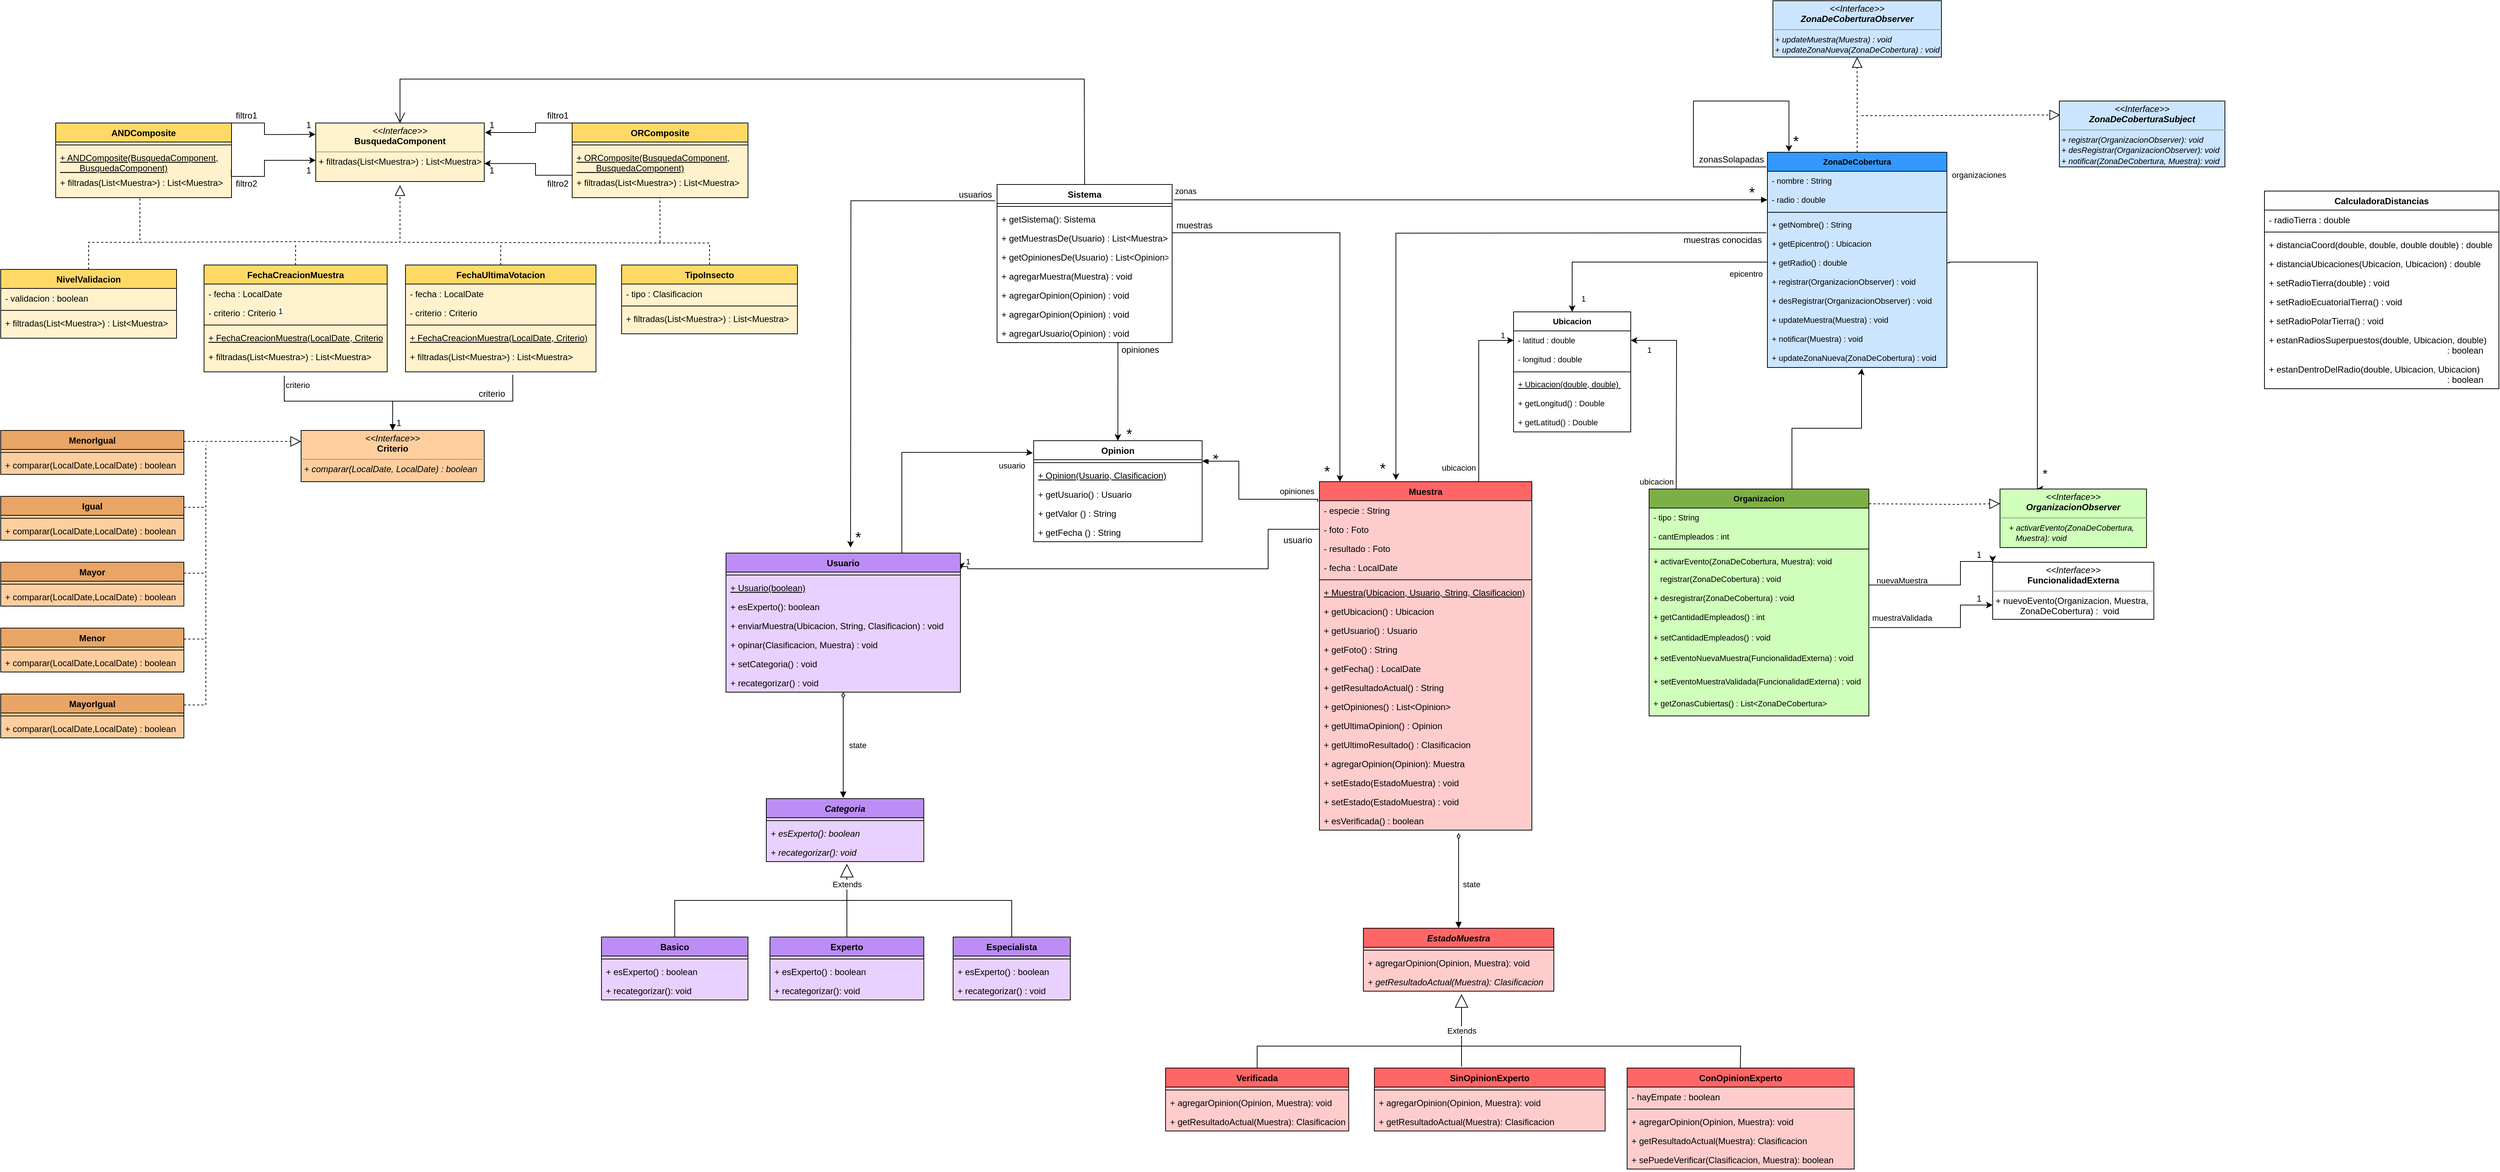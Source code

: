 <mxfile version="20.0.1" type="device"><diagram id="WxlTGI7jXiLGCbK0Mio0" name="Page-1"><mxGraphModel dx="2562" dy="1550" grid="1" gridSize="10" guides="1" tooltips="1" connect="1" arrows="1" fold="1" page="1" pageScale="1" pageWidth="850" pageHeight="1100" math="0" shadow="0"><root><mxCell id="0"/><mxCell id="1" parent="0"/><mxCell id="Kt2YFHsFAM9_oKYQ_C9q-67" style="edgeStyle=orthogonalEdgeStyle;rounded=0;orthogonalLoop=1;jettySize=auto;html=1;entryX=0;entryY=0.5;entryDx=0;entryDy=0;fontSize=19;endArrow=none;endFill=0;startArrow=classic;startFill=1;exitX=1.004;exitY=0.115;exitDx=0;exitDy=0;exitPerimeter=0;" parent="1" source="Kt2YFHsFAM9_oKYQ_C9q-5" target="Kt2YFHsFAM9_oKYQ_C9q-34" edge="1"><mxGeometry relative="1" as="geometry"><mxPoint x="270" y="549" as="targetPoint"/><Array as="points"><mxPoint x="160" y="546"/><mxPoint x="160" y="549"/><mxPoint x="570" y="549"/><mxPoint x="570" y="495"/></Array></mxGeometry></mxCell><mxCell id="bZu-OXjOwSe1BM1nAN2C-88" style="edgeStyle=orthogonalEdgeStyle;rounded=0;orthogonalLoop=1;jettySize=auto;html=1;exitX=0.75;exitY=0;exitDx=0;exitDy=0;entryX=-0.005;entryY=0.122;entryDx=0;entryDy=0;entryPerimeter=0;fontSize=12;" parent="1" source="Kt2YFHsFAM9_oKYQ_C9q-5" target="Kt2YFHsFAM9_oKYQ_C9q-58" edge="1"><mxGeometry relative="1" as="geometry"><Array as="points"><mxPoint x="70" y="390"/><mxPoint x="240" y="390"/><mxPoint x="249" y="391"/></Array></mxGeometry></mxCell><mxCell id="Kt2YFHsFAM9_oKYQ_C9q-5" value="Usuario" style="swimlane;fontStyle=1;align=center;verticalAlign=top;childLayout=stackLayout;horizontal=1;startSize=26;horizontalStack=0;resizeParent=1;resizeParentMax=0;resizeLast=0;collapsible=1;marginBottom=0;fillColor=#BB8DF5;swimlaneFillColor=#E8D1FF;" parent="1" vertex="1"><mxGeometry x="-170" y="527.5" width="320" height="190" as="geometry"/></mxCell><mxCell id="Kt2YFHsFAM9_oKYQ_C9q-7" value="" style="line;strokeWidth=1;fillColor=none;align=left;verticalAlign=middle;spacingTop=-1;spacingLeft=3;spacingRight=3;rotatable=0;labelPosition=right;points=[];portConstraint=eastwest;" parent="Kt2YFHsFAM9_oKYQ_C9q-5" vertex="1"><mxGeometry y="26" width="320" height="8" as="geometry"/></mxCell><mxCell id="Kt2YFHsFAM9_oKYQ_C9q-55" value="+ Usuario(boolean)" style="text;strokeColor=none;fillColor=none;align=left;verticalAlign=top;spacingLeft=4;spacingRight=4;overflow=hidden;rotatable=0;points=[[0,0.5],[1,0.5]];portConstraint=eastwest;fontStyle=4" parent="Kt2YFHsFAM9_oKYQ_C9q-5" vertex="1"><mxGeometry y="34" width="320" height="26" as="geometry"/></mxCell><mxCell id="fepcenIKNClBGMN2YCPW-51" value="+ esExperto(): boolean" style="text;strokeColor=none;fillColor=none;align=left;verticalAlign=top;spacingLeft=4;spacingRight=4;overflow=hidden;rotatable=0;points=[[0,0.5],[1,0.5]];portConstraint=eastwest;fontStyle=0" parent="Kt2YFHsFAM9_oKYQ_C9q-5" vertex="1"><mxGeometry y="60" width="320" height="26" as="geometry"/></mxCell><mxCell id="Kt2YFHsFAM9_oKYQ_C9q-51" value="+ enviarMuestra(Ubicacion, String, Clasificacion) : void" style="text;strokeColor=none;fillColor=none;align=left;verticalAlign=top;spacingLeft=4;spacingRight=4;overflow=hidden;rotatable=0;points=[[0,0.5],[1,0.5]];portConstraint=eastwest;" parent="Kt2YFHsFAM9_oKYQ_C9q-5" vertex="1"><mxGeometry y="86" width="320" height="26" as="geometry"/></mxCell><mxCell id="Kt2YFHsFAM9_oKYQ_C9q-52" value="+ opinar(Clasificacion, Muestra) : void" style="text;strokeColor=none;fillColor=none;align=left;verticalAlign=top;spacingLeft=4;spacingRight=4;overflow=hidden;rotatable=0;points=[[0,0.5],[1,0.5]];portConstraint=eastwest;" parent="Kt2YFHsFAM9_oKYQ_C9q-5" vertex="1"><mxGeometry y="112" width="320" height="26" as="geometry"/></mxCell><mxCell id="bZu-OXjOwSe1BM1nAN2C-93" value="+ setCategoria() : void" style="text;strokeColor=none;fillColor=none;align=left;verticalAlign=top;spacingLeft=4;spacingRight=4;overflow=hidden;rotatable=0;points=[[0,0.5],[1,0.5]];portConstraint=eastwest;fontStyle=0" parent="Kt2YFHsFAM9_oKYQ_C9q-5" vertex="1"><mxGeometry y="138" width="320" height="26" as="geometry"/></mxCell><mxCell id="Kt2YFHsFAM9_oKYQ_C9q-8" value="+ recategorizar() : void" style="text;strokeColor=none;fillColor=none;align=left;verticalAlign=top;spacingLeft=4;spacingRight=4;overflow=hidden;rotatable=0;points=[[0,0.5],[1,0.5]];portConstraint=eastwest;fontStyle=0" parent="Kt2YFHsFAM9_oKYQ_C9q-5" vertex="1"><mxGeometry y="164" width="320" height="26" as="geometry"/></mxCell><mxCell id="Kt2YFHsFAM9_oKYQ_C9q-9" value="Experto" style="swimlane;fontStyle=1;align=center;verticalAlign=top;childLayout=stackLayout;horizontal=1;startSize=26;horizontalStack=0;resizeParent=1;resizeParentMax=0;resizeLast=0;collapsible=1;marginBottom=0;fillColor=#BB8DF5;swimlaneFillColor=#E8D1FF;" parent="1" vertex="1"><mxGeometry x="-110" y="1052" width="210" height="86" as="geometry"/></mxCell><mxCell id="Kt2YFHsFAM9_oKYQ_C9q-11" value="" style="line;strokeWidth=1;fillColor=none;align=left;verticalAlign=middle;spacingTop=-1;spacingLeft=3;spacingRight=3;rotatable=0;labelPosition=right;points=[];portConstraint=eastwest;" parent="Kt2YFHsFAM9_oKYQ_C9q-9" vertex="1"><mxGeometry y="26" width="210" height="8" as="geometry"/></mxCell><mxCell id="fepcenIKNClBGMN2YCPW-5" value="+ esExperto() : boolean" style="text;strokeColor=none;fillColor=none;align=left;verticalAlign=top;spacingLeft=4;spacingRight=4;overflow=hidden;rotatable=0;points=[[0,0.5],[1,0.5]];portConstraint=eastwest;fontStyle=0" parent="Kt2YFHsFAM9_oKYQ_C9q-9" vertex="1"><mxGeometry y="34" width="210" height="26" as="geometry"/></mxCell><mxCell id="fepcenIKNClBGMN2YCPW-2" value="+ recategorizar(): void" style="text;strokeColor=none;fillColor=none;align=left;verticalAlign=top;spacingLeft=4;spacingRight=4;overflow=hidden;rotatable=0;points=[[0,0.5],[1,0.5]];portConstraint=eastwest;" parent="Kt2YFHsFAM9_oKYQ_C9q-9" vertex="1"><mxGeometry y="60" width="210" height="26" as="geometry"/></mxCell><mxCell id="Kt2YFHsFAM9_oKYQ_C9q-13" value="Categoria" style="swimlane;fontStyle=3;align=center;verticalAlign=top;childLayout=stackLayout;horizontal=1;startSize=26;horizontalStack=0;resizeParent=1;resizeParentMax=0;resizeLast=0;collapsible=1;marginBottom=0;fillColor=#BB8DF5;swimlaneFillColor=#E8D1FF;" parent="1" vertex="1"><mxGeometry x="-115" y="863.0" width="215" height="86" as="geometry"/></mxCell><mxCell id="Kt2YFHsFAM9_oKYQ_C9q-15" value="" style="line;strokeWidth=1;fillColor=none;align=left;verticalAlign=middle;spacingTop=-1;spacingLeft=3;spacingRight=3;rotatable=0;labelPosition=right;points=[];portConstraint=eastwest;" parent="Kt2YFHsFAM9_oKYQ_C9q-13" vertex="1"><mxGeometry y="26" width="215" height="8" as="geometry"/></mxCell><mxCell id="fepcenIKNClBGMN2YCPW-53" value="+ esExperto(): boolean" style="text;strokeColor=none;fillColor=none;align=left;verticalAlign=top;spacingLeft=4;spacingRight=4;overflow=hidden;rotatable=0;points=[[0,0.5],[1,0.5]];portConstraint=eastwest;fontStyle=2" parent="Kt2YFHsFAM9_oKYQ_C9q-13" vertex="1"><mxGeometry y="34" width="215" height="26" as="geometry"/></mxCell><mxCell id="Kt2YFHsFAM9_oKYQ_C9q-16" value="+ recategorizar(): void" style="text;strokeColor=none;fillColor=none;align=left;verticalAlign=top;spacingLeft=4;spacingRight=4;overflow=hidden;rotatable=0;points=[[0,0.5],[1,0.5]];portConstraint=eastwest;fontStyle=2" parent="Kt2YFHsFAM9_oKYQ_C9q-13" vertex="1"><mxGeometry y="60" width="215" height="26" as="geometry"/></mxCell><mxCell id="Kt2YFHsFAM9_oKYQ_C9q-21" value="Especialista" style="swimlane;fontStyle=1;align=center;verticalAlign=top;childLayout=stackLayout;horizontal=1;startSize=26;horizontalStack=0;resizeParent=1;resizeParentMax=0;resizeLast=0;collapsible=1;marginBottom=0;fillColor=#BB8DF5;swimlaneFillColor=#E8D1FF;" parent="1" vertex="1"><mxGeometry x="140" y="1052" width="160" height="86" as="geometry"/></mxCell><mxCell id="Kt2YFHsFAM9_oKYQ_C9q-23" value="" style="line;strokeWidth=1;fillColor=none;align=left;verticalAlign=middle;spacingTop=-1;spacingLeft=3;spacingRight=3;rotatable=0;labelPosition=right;points=[];portConstraint=eastwest;" parent="Kt2YFHsFAM9_oKYQ_C9q-21" vertex="1"><mxGeometry y="26" width="160" height="8" as="geometry"/></mxCell><mxCell id="Kt2YFHsFAM9_oKYQ_C9q-24" value="+ esExperto() : boolean" style="text;strokeColor=none;fillColor=none;align=left;verticalAlign=top;spacingLeft=4;spacingRight=4;overflow=hidden;rotatable=0;points=[[0,0.5],[1,0.5]];portConstraint=eastwest;fontStyle=0" parent="Kt2YFHsFAM9_oKYQ_C9q-21" vertex="1"><mxGeometry y="34" width="160" height="26" as="geometry"/></mxCell><mxCell id="Kt2YFHsFAM9_oKYQ_C9q-57" value="+ recategorizar() : void" style="text;strokeColor=none;fillColor=none;align=left;verticalAlign=top;spacingLeft=4;spacingRight=4;overflow=hidden;rotatable=0;points=[[0,0.5],[1,0.5]];portConstraint=eastwest;fontStyle=0" parent="Kt2YFHsFAM9_oKYQ_C9q-21" vertex="1"><mxGeometry y="60" width="160" height="26" as="geometry"/></mxCell><mxCell id="Kt2YFHsFAM9_oKYQ_C9q-29" value="Muestra" style="swimlane;fontStyle=1;align=center;verticalAlign=top;childLayout=stackLayout;horizontal=1;startSize=26;horizontalStack=0;resizeParent=1;resizeParentMax=0;resizeLast=0;collapsible=1;marginBottom=0;fillColor=#FF6666;strokeColor=#000000;gradientColor=none;swimlaneFillColor=#FFCCCC;" parent="1" vertex="1"><mxGeometry x="640" y="430" width="290" height="476" as="geometry"/></mxCell><mxCell id="Kt2YFHsFAM9_oKYQ_C9q-33" value="- especie : String" style="text;strokeColor=none;fillColor=none;align=left;verticalAlign=top;spacingLeft=4;spacingRight=4;overflow=hidden;rotatable=0;points=[[0,0.5],[1,0.5]];portConstraint=eastwest;" parent="Kt2YFHsFAM9_oKYQ_C9q-29" vertex="1"><mxGeometry y="26" width="290" height="26" as="geometry"/></mxCell><mxCell id="Kt2YFHsFAM9_oKYQ_C9q-34" value="- foto : Foto" style="text;strokeColor=none;fillColor=none;align=left;verticalAlign=top;spacingLeft=4;spacingRight=4;overflow=hidden;rotatable=0;points=[[0,0.5],[1,0.5]];portConstraint=eastwest;" parent="Kt2YFHsFAM9_oKYQ_C9q-29" vertex="1"><mxGeometry y="52" width="290" height="26" as="geometry"/></mxCell><mxCell id="bZu-OXjOwSe1BM1nAN2C-66" value="- resultado : Foto" style="text;strokeColor=none;fillColor=none;align=left;verticalAlign=top;spacingLeft=4;spacingRight=4;overflow=hidden;rotatable=0;points=[[0,0.5],[1,0.5]];portConstraint=eastwest;" parent="Kt2YFHsFAM9_oKYQ_C9q-29" vertex="1"><mxGeometry y="78" width="290" height="26" as="geometry"/></mxCell><mxCell id="bZu-OXjOwSe1BM1nAN2C-69" value="- fecha : LocalDate" style="text;strokeColor=none;fillColor=none;align=left;verticalAlign=top;spacingLeft=4;spacingRight=4;overflow=hidden;rotatable=0;points=[[0,0.5],[1,0.5]];portConstraint=eastwest;" parent="Kt2YFHsFAM9_oKYQ_C9q-29" vertex="1"><mxGeometry y="104" width="290" height="26" as="geometry"/></mxCell><mxCell id="Kt2YFHsFAM9_oKYQ_C9q-31" value="" style="line;strokeWidth=1;fillColor=none;align=left;verticalAlign=middle;spacingTop=-1;spacingLeft=3;spacingRight=3;rotatable=0;labelPosition=right;points=[];portConstraint=eastwest;" parent="Kt2YFHsFAM9_oKYQ_C9q-29" vertex="1"><mxGeometry y="130" width="290" height="8" as="geometry"/></mxCell><mxCell id="Kt2YFHsFAM9_oKYQ_C9q-32" value="+ Muestra(Ubicacion, Usuario, String, Clasificacion)" style="text;strokeColor=none;fillColor=none;align=left;verticalAlign=top;spacingLeft=4;spacingRight=4;overflow=hidden;rotatable=0;points=[[0,0.5],[1,0.5]];portConstraint=eastwest;fontStyle=4" parent="Kt2YFHsFAM9_oKYQ_C9q-29" vertex="1"><mxGeometry y="138" width="290" height="26" as="geometry"/></mxCell><mxCell id="Kt2YFHsFAM9_oKYQ_C9q-36" value="+ getUbicacion() : Ubicacion" style="text;strokeColor=none;fillColor=none;align=left;verticalAlign=top;spacingLeft=4;spacingRight=4;overflow=hidden;rotatable=0;points=[[0,0.5],[1,0.5]];portConstraint=eastwest;" parent="Kt2YFHsFAM9_oKYQ_C9q-29" vertex="1"><mxGeometry y="164" width="290" height="26" as="geometry"/></mxCell><mxCell id="bZu-OXjOwSe1BM1nAN2C-71" value="+ getUsuario() : Usuario" style="text;strokeColor=none;fillColor=none;align=left;verticalAlign=top;spacingLeft=4;spacingRight=4;overflow=hidden;rotatable=0;points=[[0,0.5],[1,0.5]];portConstraint=eastwest;" parent="Kt2YFHsFAM9_oKYQ_C9q-29" vertex="1"><mxGeometry y="190" width="290" height="26" as="geometry"/></mxCell><mxCell id="bZu-OXjOwSe1BM1nAN2C-72" value="+ getFoto() : String" style="text;strokeColor=none;fillColor=none;align=left;verticalAlign=top;spacingLeft=4;spacingRight=4;overflow=hidden;rotatable=0;points=[[0,0.5],[1,0.5]];portConstraint=eastwest;" parent="Kt2YFHsFAM9_oKYQ_C9q-29" vertex="1"><mxGeometry y="216" width="290" height="26" as="geometry"/></mxCell><mxCell id="bZu-OXjOwSe1BM1nAN2C-75" value="+ getFecha() : LocalDate" style="text;strokeColor=none;fillColor=none;align=left;verticalAlign=top;spacingLeft=4;spacingRight=4;overflow=hidden;rotatable=0;points=[[0,0.5],[1,0.5]];portConstraint=eastwest;" parent="Kt2YFHsFAM9_oKYQ_C9q-29" vertex="1"><mxGeometry y="242" width="290" height="26" as="geometry"/></mxCell><mxCell id="Kt2YFHsFAM9_oKYQ_C9q-38" value="+ getResultadoActual() : String" style="text;strokeColor=none;fillColor=none;align=left;verticalAlign=top;spacingLeft=4;spacingRight=4;overflow=hidden;rotatable=0;points=[[0,0.5],[1,0.5]];portConstraint=eastwest;" parent="Kt2YFHsFAM9_oKYQ_C9q-29" vertex="1"><mxGeometry y="268" width="290" height="26" as="geometry"/></mxCell><mxCell id="bZu-OXjOwSe1BM1nAN2C-73" value="+ getOpiniones() : List&lt;Opinion&gt;" style="text;strokeColor=none;fillColor=none;align=left;verticalAlign=top;spacingLeft=4;spacingRight=4;overflow=hidden;rotatable=0;points=[[0,0.5],[1,0.5]];portConstraint=eastwest;" parent="Kt2YFHsFAM9_oKYQ_C9q-29" vertex="1"><mxGeometry y="294" width="290" height="26" as="geometry"/></mxCell><mxCell id="bZu-OXjOwSe1BM1nAN2C-74" value="+ getUltimaOpinion() : Opinion" style="text;strokeColor=none;fillColor=none;align=left;verticalAlign=top;spacingLeft=4;spacingRight=4;overflow=hidden;rotatable=0;points=[[0,0.5],[1,0.5]];portConstraint=eastwest;" parent="Kt2YFHsFAM9_oKYQ_C9q-29" vertex="1"><mxGeometry y="320" width="290" height="26" as="geometry"/></mxCell><mxCell id="bZu-OXjOwSe1BM1nAN2C-76" value="+ getUltimoResultado() : Clasificacion" style="text;strokeColor=none;fillColor=none;align=left;verticalAlign=top;spacingLeft=4;spacingRight=4;overflow=hidden;rotatable=0;points=[[0,0.5],[1,0.5]];portConstraint=eastwest;" parent="Kt2YFHsFAM9_oKYQ_C9q-29" vertex="1"><mxGeometry y="346" width="290" height="26" as="geometry"/></mxCell><mxCell id="fepcenIKNClBGMN2YCPW-52" value="+ agregarOpinion(Opinion): Muestra" style="text;strokeColor=none;fillColor=none;align=left;verticalAlign=top;spacingLeft=4;spacingRight=4;overflow=hidden;rotatable=0;points=[[0,0.5],[1,0.5]];portConstraint=eastwest;" parent="Kt2YFHsFAM9_oKYQ_C9q-29" vertex="1"><mxGeometry y="372" width="290" height="26" as="geometry"/></mxCell><mxCell id="bZu-OXjOwSe1BM1nAN2C-77" value="+ setEstado(EstadoMuestra) : void" style="text;strokeColor=none;fillColor=none;align=left;verticalAlign=top;spacingLeft=4;spacingRight=4;overflow=hidden;rotatable=0;points=[[0,0.5],[1,0.5]];portConstraint=eastwest;" parent="Kt2YFHsFAM9_oKYQ_C9q-29" vertex="1"><mxGeometry y="398" width="290" height="26" as="geometry"/></mxCell><mxCell id="bZu-OXjOwSe1BM1nAN2C-78" value="+ setEstado(EstadoMuestra) : void" style="text;strokeColor=none;fillColor=none;align=left;verticalAlign=top;spacingLeft=4;spacingRight=4;overflow=hidden;rotatable=0;points=[[0,0.5],[1,0.5]];portConstraint=eastwest;" parent="Kt2YFHsFAM9_oKYQ_C9q-29" vertex="1"><mxGeometry y="424" width="290" height="26" as="geometry"/></mxCell><mxCell id="Kt2YFHsFAM9_oKYQ_C9q-39" value="+ esVerificada() : boolean" style="text;strokeColor=none;fillColor=none;align=left;verticalAlign=top;spacingLeft=4;spacingRight=4;overflow=hidden;rotatable=0;points=[[0,0.5],[1,0.5]];portConstraint=eastwest;" parent="Kt2YFHsFAM9_oKYQ_C9q-29" vertex="1"><mxGeometry y="450" width="290" height="26" as="geometry"/></mxCell><mxCell id="Kt2YFHsFAM9_oKYQ_C9q-40" value="Basico" style="swimlane;fontStyle=1;align=center;verticalAlign=top;childLayout=stackLayout;horizontal=1;startSize=26;horizontalStack=0;resizeParent=1;resizeParentMax=0;resizeLast=0;collapsible=1;marginBottom=0;fillColor=#BB8DF5;swimlaneFillColor=#E8D1FF;" parent="1" vertex="1"><mxGeometry x="-340" y="1052" width="200" height="86" as="geometry"/></mxCell><mxCell id="Kt2YFHsFAM9_oKYQ_C9q-42" value="" style="line;strokeWidth=1;fillColor=none;align=left;verticalAlign=middle;spacingTop=-1;spacingLeft=3;spacingRight=3;rotatable=0;labelPosition=right;points=[];portConstraint=eastwest;" parent="Kt2YFHsFAM9_oKYQ_C9q-40" vertex="1"><mxGeometry y="26" width="200" height="8" as="geometry"/></mxCell><mxCell id="fepcenIKNClBGMN2YCPW-6" value="+ esExperto() : boolean" style="text;strokeColor=none;fillColor=none;align=left;verticalAlign=top;spacingLeft=4;spacingRight=4;overflow=hidden;rotatable=0;points=[[0,0.5],[1,0.5]];portConstraint=eastwest;fontStyle=0" parent="Kt2YFHsFAM9_oKYQ_C9q-40" vertex="1"><mxGeometry y="34" width="200" height="26" as="geometry"/></mxCell><mxCell id="fepcenIKNClBGMN2YCPW-1" value="+ recategorizar(): void" style="text;strokeColor=none;fillColor=none;align=left;verticalAlign=top;spacingLeft=4;spacingRight=4;overflow=hidden;rotatable=0;points=[[0,0.5],[1,0.5]];portConstraint=eastwest;" parent="Kt2YFHsFAM9_oKYQ_C9q-40" vertex="1"><mxGeometry y="60" width="200" height="26" as="geometry"/></mxCell><mxCell id="Kt2YFHsFAM9_oKYQ_C9q-45" value="Extends" style="endArrow=block;endSize=16;endFill=0;html=1;rounded=0;exitX=0.5;exitY=0;exitDx=0;exitDy=0;" parent="1" source="Kt2YFHsFAM9_oKYQ_C9q-40" edge="1"><mxGeometry x="0.835" width="160" relative="1" as="geometry"><mxPoint x="-145" y="1014.0" as="sourcePoint"/><mxPoint x="-5" y="952" as="targetPoint"/><Array as="points"><mxPoint x="-240" y="1002"/><mxPoint x="-5" y="1002"/></Array><mxPoint as="offset"/></mxGeometry></mxCell><mxCell id="Kt2YFHsFAM9_oKYQ_C9q-46" value="" style="endArrow=none;html=1;rounded=0;exitX=0.5;exitY=0;exitDx=0;exitDy=0;" parent="1" source="Kt2YFHsFAM9_oKYQ_C9q-9" edge="1"><mxGeometry width="50" height="50" relative="1" as="geometry"><mxPoint x="-270" y="1221" as="sourcePoint"/><mxPoint x="-5" y="1002" as="targetPoint"/><Array as="points"/></mxGeometry></mxCell><mxCell id="Kt2YFHsFAM9_oKYQ_C9q-53" value="state" style="endArrow=block;endFill=1;html=1;edgeStyle=orthogonalEdgeStyle;align=left;verticalAlign=top;rounded=0;startArrow=diamondThin;startFill=0;exitX=0.5;exitY=1;exitDx=0;exitDy=0;" parent="1" source="Kt2YFHsFAM9_oKYQ_C9q-5" edge="1"><mxGeometry x="-0.174" y="6" relative="1" as="geometry"><mxPoint x="-10" y="722" as="sourcePoint"/><mxPoint x="-10" y="862" as="targetPoint"/><Array as="points"><mxPoint x="-10" y="842"/></Array><mxPoint as="offset"/></mxGeometry></mxCell><mxCell id="Kt2YFHsFAM9_oKYQ_C9q-58" value="Opinion" style="swimlane;fontStyle=1;align=center;verticalAlign=top;childLayout=stackLayout;horizontal=1;startSize=26;horizontalStack=0;resizeParent=1;resizeParentMax=0;resizeLast=0;collapsible=1;marginBottom=0;swimlaneFillColor=default;" parent="1" vertex="1"><mxGeometry x="249.91" y="374" width="230" height="138" as="geometry"/></mxCell><mxCell id="Kt2YFHsFAM9_oKYQ_C9q-60" value="" style="line;strokeWidth=1;fillColor=none;align=left;verticalAlign=middle;spacingTop=-1;spacingLeft=3;spacingRight=3;rotatable=0;labelPosition=right;points=[];portConstraint=eastwest;" parent="Kt2YFHsFAM9_oKYQ_C9q-58" vertex="1"><mxGeometry y="26" width="230" height="8" as="geometry"/></mxCell><mxCell id="Kt2YFHsFAM9_oKYQ_C9q-62" value="+ Opinion(Usuario, Clasificacion)" style="text;strokeColor=none;fillColor=none;align=left;verticalAlign=top;spacingLeft=4;spacingRight=4;overflow=hidden;rotatable=0;points=[[0,0.5],[1,0.5]];portConstraint=eastwest;fontStyle=4" parent="Kt2YFHsFAM9_oKYQ_C9q-58" vertex="1"><mxGeometry y="34" width="230" height="26" as="geometry"/></mxCell><mxCell id="bZu-OXjOwSe1BM1nAN2C-87" value="+ getUsuario() : Usuario" style="text;strokeColor=none;fillColor=none;align=left;verticalAlign=top;spacingLeft=4;spacingRight=4;overflow=hidden;rotatable=0;points=[[0,0.5],[1,0.5]];portConstraint=eastwest;" parent="Kt2YFHsFAM9_oKYQ_C9q-58" vertex="1"><mxGeometry y="60" width="230" height="26" as="geometry"/></mxCell><mxCell id="Kt2YFHsFAM9_oKYQ_C9q-61" value="+ getValor () : String" style="text;strokeColor=none;fillColor=none;align=left;verticalAlign=top;spacingLeft=4;spacingRight=4;overflow=hidden;rotatable=0;points=[[0,0.5],[1,0.5]];portConstraint=eastwest;" parent="Kt2YFHsFAM9_oKYQ_C9q-58" vertex="1"><mxGeometry y="86" width="230" height="26" as="geometry"/></mxCell><mxCell id="bZu-OXjOwSe1BM1nAN2C-65" value="+ getFecha () : String" style="text;strokeColor=none;fillColor=none;align=left;verticalAlign=top;spacingLeft=4;spacingRight=4;overflow=hidden;rotatable=0;points=[[0,0.5],[1,0.5]];portConstraint=eastwest;" parent="Kt2YFHsFAM9_oKYQ_C9q-58" vertex="1"><mxGeometry y="112" width="230" height="26" as="geometry"/></mxCell><mxCell id="Kt2YFHsFAM9_oKYQ_C9q-64" value="opiniones" style="endArrow=block;endFill=1;html=1;edgeStyle=orthogonalEdgeStyle;align=left;verticalAlign=top;rounded=0;exitX=-0.008;exitY=0.059;exitDx=0;exitDy=0;exitPerimeter=0;" parent="1" source="Kt2YFHsFAM9_oKYQ_C9q-33" edge="1"><mxGeometry x="-0.465" y="-24" relative="1" as="geometry"><mxPoint x="470" y="590" as="sourcePoint"/><mxPoint x="480" y="402" as="targetPoint"/><mxPoint as="offset"/><Array as="points"><mxPoint x="638" y="454"/><mxPoint x="530" y="454"/><mxPoint x="530" y="402"/><mxPoint x="490" y="402"/></Array></mxGeometry></mxCell><mxCell id="Kt2YFHsFAM9_oKYQ_C9q-65" value="&lt;font style=&quot;font-size: 19px;&quot;&gt;*&lt;/font&gt;" style="edgeLabel;resizable=0;html=1;align=left;verticalAlign=bottom;rotation=90;" parent="Kt2YFHsFAM9_oKYQ_C9q-64" connectable="0" vertex="1"><mxGeometry x="-1" relative="1" as="geometry"><mxPoint x="-156" y="-67" as="offset"/></mxGeometry></mxCell><mxCell id="Kt2YFHsFAM9_oKYQ_C9q-68" value="&lt;font style=&quot;font-size: 11px;&quot;&gt;1&lt;/font&gt;" style="text;html=1;align=center;verticalAlign=middle;resizable=0;points=[];autosize=1;strokeColor=none;fillColor=none;fontSize=19;" parent="1" vertex="1"><mxGeometry x="150" y="522" width="20" height="30" as="geometry"/></mxCell><mxCell id="Kt2YFHsFAM9_oKYQ_C9q-69" value="&lt;font style=&quot;font-size: 11px;&quot;&gt;usuario&lt;/font&gt;" style="text;html=1;align=center;verticalAlign=middle;resizable=0;points=[];autosize=1;strokeColor=none;fillColor=none;fontSize=19;" parent="1" vertex="1"><mxGeometry x="194.91" y="390.5" width="50" height="30" as="geometry"/></mxCell><mxCell id="Kt2YFHsFAM9_oKYQ_C9q-100" style="edgeStyle=orthogonalEdgeStyle;rounded=0;orthogonalLoop=1;jettySize=auto;html=1;exitX=0.5;exitY=0;exitDx=0;exitDy=0;fontSize=11;startArrow=classic;startFill=1;endArrow=none;endFill=0;entryX=0;entryY=0.5;entryDx=0;entryDy=0;" parent="1" source="Kt2YFHsFAM9_oKYQ_C9q-77" target="bZu-OXjOwSe1BM1nAN2C-18" edge="1"><mxGeometry relative="1" as="geometry"><mxPoint x="1240" y="110" as="targetPoint"/><Array as="points"><mxPoint x="985" y="130"/><mxPoint x="1251" y="130"/></Array></mxGeometry></mxCell><mxCell id="Kt2YFHsFAM9_oKYQ_C9q-77" value="Ubicacion" style="swimlane;fontStyle=1;align=center;verticalAlign=top;childLayout=stackLayout;horizontal=1;startSize=26;horizontalStack=0;resizeParent=1;resizeParentMax=0;resizeLast=0;collapsible=1;marginBottom=0;fontSize=11;swimlaneFillColor=default;" parent="1" vertex="1"><mxGeometry x="905" y="198" width="160" height="164" as="geometry"/></mxCell><mxCell id="Kt2YFHsFAM9_oKYQ_C9q-78" value="- latitud : double" style="text;strokeColor=none;fillColor=none;align=left;verticalAlign=top;spacingLeft=4;spacingRight=4;overflow=hidden;rotatable=0;points=[[0,0.5],[1,0.5]];portConstraint=eastwest;fontSize=11;" parent="Kt2YFHsFAM9_oKYQ_C9q-77" vertex="1"><mxGeometry y="26" width="160" height="26" as="geometry"/></mxCell><mxCell id="Kt2YFHsFAM9_oKYQ_C9q-81" value="- longitud : double" style="text;strokeColor=none;fillColor=none;align=left;verticalAlign=top;spacingLeft=4;spacingRight=4;overflow=hidden;rotatable=0;points=[[0,0.5],[1,0.5]];portConstraint=eastwest;fontSize=11;" parent="Kt2YFHsFAM9_oKYQ_C9q-77" vertex="1"><mxGeometry y="52" width="160" height="26" as="geometry"/></mxCell><mxCell id="Kt2YFHsFAM9_oKYQ_C9q-79" value="" style="line;strokeWidth=1;fillColor=none;align=left;verticalAlign=middle;spacingTop=-1;spacingLeft=3;spacingRight=3;rotatable=0;labelPosition=right;points=[];portConstraint=eastwest;fontSize=11;" parent="Kt2YFHsFAM9_oKYQ_C9q-77" vertex="1"><mxGeometry y="78" width="160" height="8" as="geometry"/></mxCell><mxCell id="bZu-OXjOwSe1BM1nAN2C-85" value="+ Ubicacion(double, double) " style="text;strokeColor=none;fillColor=none;align=left;verticalAlign=top;spacingLeft=4;spacingRight=4;overflow=hidden;rotatable=0;points=[[0,0.5],[1,0.5]];portConstraint=eastwest;fontSize=11;fontStyle=4" parent="Kt2YFHsFAM9_oKYQ_C9q-77" vertex="1"><mxGeometry y="86" width="160" height="26" as="geometry"/></mxCell><mxCell id="bZu-OXjOwSe1BM1nAN2C-86" value="+ getLongitud() : Double" style="text;strokeColor=none;fillColor=none;align=left;verticalAlign=top;spacingLeft=4;spacingRight=4;overflow=hidden;rotatable=0;points=[[0,0.5],[1,0.5]];portConstraint=eastwest;fontSize=11;" parent="Kt2YFHsFAM9_oKYQ_C9q-77" vertex="1"><mxGeometry y="112" width="160" height="26" as="geometry"/></mxCell><mxCell id="Kt2YFHsFAM9_oKYQ_C9q-94" value="+ getLatitud() : Double" style="text;strokeColor=none;fillColor=none;align=left;verticalAlign=top;spacingLeft=4;spacingRight=4;overflow=hidden;rotatable=0;points=[[0,0.5],[1,0.5]];portConstraint=eastwest;fontSize=11;" parent="Kt2YFHsFAM9_oKYQ_C9q-77" vertex="1"><mxGeometry y="138" width="160" height="26" as="geometry"/></mxCell><mxCell id="Kt2YFHsFAM9_oKYQ_C9q-88" style="edgeStyle=orthogonalEdgeStyle;rounded=0;orthogonalLoop=1;jettySize=auto;html=1;exitX=0;exitY=0.5;exitDx=0;exitDy=0;fontSize=11;startArrow=classic;startFill=1;endArrow=none;endFill=0;entryX=0.75;entryY=0;entryDx=0;entryDy=0;" parent="1" source="Kt2YFHsFAM9_oKYQ_C9q-78" target="Kt2YFHsFAM9_oKYQ_C9q-29" edge="1"><mxGeometry relative="1" as="geometry"><mxPoint x="820" y="390" as="targetPoint"/></mxGeometry></mxCell><mxCell id="Kt2YFHsFAM9_oKYQ_C9q-89" style="edgeStyle=orthogonalEdgeStyle;rounded=0;orthogonalLoop=1;jettySize=auto;html=1;exitX=1;exitY=0.5;exitDx=0;exitDy=0;fontSize=11;startArrow=classic;startFill=1;endArrow=none;endFill=0;" parent="1" source="Kt2YFHsFAM9_oKYQ_C9q-78" edge="1"><mxGeometry relative="1" as="geometry"><mxPoint x="1127" y="440" as="targetPoint"/></mxGeometry></mxCell><mxCell id="Kt2YFHsFAM9_oKYQ_C9q-90" value="ubicacion" style="text;html=1;align=center;verticalAlign=middle;resizable=0;points=[];autosize=1;strokeColor=none;fillColor=none;fontSize=11;" parent="1" vertex="1"><mxGeometry x="800" y="400.5" width="60" height="20" as="geometry"/></mxCell><mxCell id="Kt2YFHsFAM9_oKYQ_C9q-91" value="ubicacion" style="text;html=1;align=center;verticalAlign=middle;resizable=0;points=[];autosize=1;strokeColor=none;fillColor=none;fontSize=11;" parent="1" vertex="1"><mxGeometry x="1070" y="420" width="60" height="20" as="geometry"/></mxCell><mxCell id="Kt2YFHsFAM9_oKYQ_C9q-92" value="1" style="text;html=1;align=center;verticalAlign=middle;resizable=0;points=[];autosize=1;strokeColor=none;fillColor=none;fontSize=11;" parent="1" vertex="1"><mxGeometry x="880" y="220" width="20" height="20" as="geometry"/></mxCell><mxCell id="Kt2YFHsFAM9_oKYQ_C9q-93" value="1" style="text;html=1;align=center;verticalAlign=middle;resizable=0;points=[];autosize=1;strokeColor=none;fillColor=none;fontSize=11;" parent="1" vertex="1"><mxGeometry x="1080" y="240" width="20" height="20" as="geometry"/></mxCell><mxCell id="Kt2YFHsFAM9_oKYQ_C9q-106" style="edgeStyle=orthogonalEdgeStyle;rounded=0;orthogonalLoop=1;jettySize=auto;html=1;entryX=0.36;entryY=-0.005;entryDx=0;entryDy=0;entryPerimeter=0;fontSize=12;startArrow=none;startFill=0;endArrow=classic;endFill=1;" parent="1" target="Kt2YFHsFAM9_oKYQ_C9q-29" edge="1"><mxGeometry relative="1" as="geometry"><mxPoint x="1250" y="90" as="sourcePoint"/></mxGeometry></mxCell><mxCell id="Kt2YFHsFAM9_oKYQ_C9q-101" value="1" style="text;html=1;align=center;verticalAlign=middle;resizable=0;points=[];autosize=1;strokeColor=none;fillColor=none;fontSize=11;" parent="1" vertex="1"><mxGeometry x="990" y="170" width="20" height="20" as="geometry"/></mxCell><mxCell id="Kt2YFHsFAM9_oKYQ_C9q-102" value="epicentro" style="text;html=1;align=center;verticalAlign=middle;resizable=0;points=[];autosize=1;strokeColor=none;fillColor=none;fontSize=11;" parent="1" vertex="1"><mxGeometry x="1191.5" y="136" width="60" height="20" as="geometry"/></mxCell><mxCell id="Kt2YFHsFAM9_oKYQ_C9q-107" value="muestras conocidas" style="text;html=1;align=center;verticalAlign=middle;resizable=0;points=[];autosize=1;strokeColor=none;fillColor=none;fontSize=12;" parent="1" vertex="1"><mxGeometry x="1130" y="90" width="120" height="20" as="geometry"/></mxCell><mxCell id="Kt2YFHsFAM9_oKYQ_C9q-108" value="&lt;font style=&quot;font-size: 20px;&quot;&gt;*&lt;/font&gt;" style="text;html=1;align=center;verticalAlign=middle;resizable=0;points=[];autosize=1;strokeColor=none;fillColor=none;fontSize=12;" parent="1" vertex="1"><mxGeometry x="716" y="400.5" width="20" height="20" as="geometry"/></mxCell><mxCell id="fepcenIKNClBGMN2YCPW-3" value="" style="endArrow=none;html=1;rounded=0;entryX=0.5;entryY=0;entryDx=0;entryDy=0;" parent="1" target="Kt2YFHsFAM9_oKYQ_C9q-21" edge="1"><mxGeometry width="50" height="50" relative="1" as="geometry"><mxPoint x="-10" y="1002" as="sourcePoint"/><mxPoint x="40" y="1141" as="targetPoint"/><Array as="points"><mxPoint x="220" y="1002"/></Array></mxGeometry></mxCell><mxCell id="fepcenIKNClBGMN2YCPW-11" value="Sistema" style="swimlane;fontStyle=1;align=center;verticalAlign=top;childLayout=stackLayout;horizontal=1;startSize=26;horizontalStack=0;resizeParent=1;resizeParentMax=0;resizeLast=0;collapsible=1;marginBottom=0;swimlaneFillColor=default;" parent="1" vertex="1"><mxGeometry x="200" y="24" width="238.96" height="216" as="geometry"/></mxCell><mxCell id="fepcenIKNClBGMN2YCPW-13" value="" style="line;strokeWidth=1;fillColor=none;align=left;verticalAlign=middle;spacingTop=-1;spacingLeft=3;spacingRight=3;rotatable=0;labelPosition=right;points=[];portConstraint=eastwest;" parent="fepcenIKNClBGMN2YCPW-11" vertex="1"><mxGeometry y="26" width="238.96" height="8" as="geometry"/></mxCell><mxCell id="fepcenIKNClBGMN2YCPW-15" value="+ getSistema(): Sistema" style="text;strokeColor=none;fillColor=none;align=left;verticalAlign=top;spacingLeft=4;spacingRight=4;overflow=hidden;rotatable=0;points=[[0,0.5],[1,0.5]];portConstraint=eastwest;" parent="fepcenIKNClBGMN2YCPW-11" vertex="1"><mxGeometry y="34" width="238.96" height="26" as="geometry"/></mxCell><mxCell id="fepcenIKNClBGMN2YCPW-14" value="+ getMuestrasDe(Usuario) : List&lt;Muestra&gt;" style="text;strokeColor=none;fillColor=none;align=left;verticalAlign=top;spacingLeft=4;spacingRight=4;overflow=hidden;rotatable=0;points=[[0,0.5],[1,0.5]];portConstraint=eastwest;" parent="fepcenIKNClBGMN2YCPW-11" vertex="1"><mxGeometry y="60" width="238.96" height="26" as="geometry"/></mxCell><mxCell id="bZu-OXjOwSe1BM1nAN2C-51" value="+ getOpinionesDe(Usuario) : List&lt;Opinion&gt;" style="text;strokeColor=none;fillColor=none;align=left;verticalAlign=top;spacingLeft=4;spacingRight=4;overflow=hidden;rotatable=0;points=[[0,0.5],[1,0.5]];portConstraint=eastwest;" parent="fepcenIKNClBGMN2YCPW-11" vertex="1"><mxGeometry y="86" width="238.96" height="26" as="geometry"/></mxCell><mxCell id="bZu-OXjOwSe1BM1nAN2C-52" value="+ agregarMuestra(Muestra) : void" style="text;strokeColor=none;fillColor=none;align=left;verticalAlign=top;spacingLeft=4;spacingRight=4;overflow=hidden;rotatable=0;points=[[0,0.5],[1,0.5]];portConstraint=eastwest;" parent="fepcenIKNClBGMN2YCPW-11" vertex="1"><mxGeometry y="112" width="238.96" height="26" as="geometry"/></mxCell><mxCell id="bZu-OXjOwSe1BM1nAN2C-53" value="+ agregarOpinion(Opinion) : void" style="text;strokeColor=none;fillColor=none;align=left;verticalAlign=top;spacingLeft=4;spacingRight=4;overflow=hidden;rotatable=0;points=[[0,0.5],[1,0.5]];portConstraint=eastwest;" parent="fepcenIKNClBGMN2YCPW-11" vertex="1"><mxGeometry y="138" width="238.96" height="26" as="geometry"/></mxCell><mxCell id="bZu-OXjOwSe1BM1nAN2C-54" value="+ agregarOpinion(Opinion) : void" style="text;strokeColor=none;fillColor=none;align=left;verticalAlign=top;spacingLeft=4;spacingRight=4;overflow=hidden;rotatable=0;points=[[0,0.5],[1,0.5]];portConstraint=eastwest;" parent="fepcenIKNClBGMN2YCPW-11" vertex="1"><mxGeometry y="164" width="238.96" height="26" as="geometry"/></mxCell><mxCell id="bZu-OXjOwSe1BM1nAN2C-55" value="+ agregarUsuario(Opinion) : void" style="text;strokeColor=none;fillColor=none;align=left;verticalAlign=top;spacingLeft=4;spacingRight=4;overflow=hidden;rotatable=0;points=[[0,0.5],[1,0.5]];portConstraint=eastwest;" parent="fepcenIKNClBGMN2YCPW-11" vertex="1"><mxGeometry y="190" width="238.96" height="26" as="geometry"/></mxCell><mxCell id="fepcenIKNClBGMN2YCPW-16" value="zonas" style="endArrow=block;endFill=1;html=1;edgeStyle=orthogonalEdgeStyle;align=left;verticalAlign=top;rounded=0;exitX=1.013;exitY=-0.192;exitDx=0;exitDy=0;exitPerimeter=0;entryX=0;entryY=0.5;entryDx=0;entryDy=0;" parent="1" target="bZu-OXjOwSe1BM1nAN2C-15" edge="1"><mxGeometry x="-1" y="25" relative="1" as="geometry"><mxPoint x="441.04" y="45.008" as="sourcePoint"/><mxPoint x="1220" y="39" as="targetPoint"/><Array as="points"><mxPoint x="1230" y="45"/><mxPoint x="1230" y="45"/></Array><mxPoint as="offset"/></mxGeometry></mxCell><mxCell id="fepcenIKNClBGMN2YCPW-19" value="&lt;font style=&quot;font-size: 20px;&quot;&gt;*&lt;/font&gt;" style="text;html=1;align=center;verticalAlign=middle;resizable=0;points=[];autosize=1;strokeColor=none;fillColor=none;fontSize=12;" parent="1" vertex="1"><mxGeometry x="1220" y="24" width="20" height="20" as="geometry"/></mxCell><mxCell id="fepcenIKNClBGMN2YCPW-20" value="state" style="endArrow=block;endFill=1;html=1;edgeStyle=orthogonalEdgeStyle;align=left;verticalAlign=top;rounded=0;startArrow=diamondThin;startFill=0;entryX=0.5;entryY=0;entryDx=0;entryDy=0;" parent="1" target="fepcenIKNClBGMN2YCPW-21" edge="1"><mxGeometry x="-0.13" y="4" relative="1" as="geometry"><mxPoint x="830" y="910" as="sourcePoint"/><mxPoint x="1110" y="660" as="targetPoint"/><Array as="points"><mxPoint x="830" y="910"/><mxPoint x="830" y="910"/></Array><mxPoint as="offset"/></mxGeometry></mxCell><mxCell id="fepcenIKNClBGMN2YCPW-21" value="EstadoMuestra" style="swimlane;fontStyle=3;align=center;verticalAlign=top;childLayout=stackLayout;horizontal=1;startSize=26;horizontalStack=0;resizeParent=1;resizeParentMax=0;resizeLast=0;collapsible=1;marginBottom=0;fillColor=#FF6666;strokeColor=#000000;swimlaneFillColor=#FFCCCC;" parent="1" vertex="1"><mxGeometry x="700" y="1040" width="260" height="86" as="geometry"/></mxCell><mxCell id="fepcenIKNClBGMN2YCPW-23" value="" style="line;strokeWidth=1;fillColor=none;align=left;verticalAlign=middle;spacingTop=-1;spacingLeft=3;spacingRight=3;rotatable=0;labelPosition=right;points=[];portConstraint=eastwest;" parent="fepcenIKNClBGMN2YCPW-21" vertex="1"><mxGeometry y="26" width="260" height="8" as="geometry"/></mxCell><mxCell id="fepcenIKNClBGMN2YCPW-24" value="+ agregarOpinion(Opinion, Muestra): void" style="text;strokeColor=none;fillColor=none;align=left;verticalAlign=top;spacingLeft=4;spacingRight=4;overflow=hidden;rotatable=0;points=[[0,0.5],[1,0.5]];portConstraint=eastwest;fontStyle=0" parent="fepcenIKNClBGMN2YCPW-21" vertex="1"><mxGeometry y="34" width="260" height="26" as="geometry"/></mxCell><mxCell id="fepcenIKNClBGMN2YCPW-25" value="+ getResultadoActual(Muestra): Clasificacion" style="text;strokeColor=none;fillColor=none;align=left;verticalAlign=top;spacingLeft=4;spacingRight=4;overflow=hidden;rotatable=0;points=[[0,0.5],[1,0.5]];portConstraint=eastwest;fontStyle=2" parent="fepcenIKNClBGMN2YCPW-21" vertex="1"><mxGeometry y="60" width="260" height="26" as="geometry"/></mxCell><mxCell id="fepcenIKNClBGMN2YCPW-26" value="SinOpinionExperto" style="swimlane;fontStyle=1;align=center;verticalAlign=top;childLayout=stackLayout;horizontal=1;startSize=26;horizontalStack=0;resizeParent=1;resizeParentMax=0;resizeLast=0;collapsible=1;marginBottom=0;swimlaneFillColor=#FFCCCC;fillColor=#FF6666;" parent="1" vertex="1"><mxGeometry x="715" y="1231" width="315" height="86" as="geometry"/></mxCell><mxCell id="fepcenIKNClBGMN2YCPW-28" value="" style="line;strokeWidth=1;fillColor=none;align=left;verticalAlign=middle;spacingTop=-1;spacingLeft=3;spacingRight=3;rotatable=0;labelPosition=right;points=[];portConstraint=eastwest;" parent="fepcenIKNClBGMN2YCPW-26" vertex="1"><mxGeometry y="26" width="315" height="8" as="geometry"/></mxCell><mxCell id="fepcenIKNClBGMN2YCPW-39" value="+ agregarOpinion(Opinion, Muestra): void" style="text;strokeColor=none;fillColor=none;align=left;verticalAlign=top;spacingLeft=4;spacingRight=4;overflow=hidden;rotatable=0;points=[[0,0.5],[1,0.5]];portConstraint=eastwest;" parent="fepcenIKNClBGMN2YCPW-26" vertex="1"><mxGeometry y="34" width="315" height="26" as="geometry"/></mxCell><mxCell id="fepcenIKNClBGMN2YCPW-29" value="+ getResultadoActual(Muestra): Clasificacion" style="text;strokeColor=none;fillColor=none;align=left;verticalAlign=top;spacingLeft=4;spacingRight=4;overflow=hidden;rotatable=0;points=[[0,0.5],[1,0.5]];portConstraint=eastwest;" parent="fepcenIKNClBGMN2YCPW-26" vertex="1"><mxGeometry y="60" width="315" height="26" as="geometry"/></mxCell><mxCell id="fepcenIKNClBGMN2YCPW-30" value="Verificada" style="swimlane;fontStyle=1;align=center;verticalAlign=top;childLayout=stackLayout;horizontal=1;startSize=26;horizontalStack=0;resizeParent=1;resizeParentMax=0;resizeLast=0;collapsible=1;marginBottom=0;fillColor=#FF6666;swimlaneFillColor=#FFCCCC;" parent="1" vertex="1"><mxGeometry x="430" y="1231" width="250" height="86" as="geometry"/></mxCell><mxCell id="fepcenIKNClBGMN2YCPW-32" value="" style="line;strokeWidth=1;fillColor=none;align=left;verticalAlign=middle;spacingTop=-1;spacingLeft=3;spacingRight=3;rotatable=0;labelPosition=right;points=[];portConstraint=eastwest;" parent="fepcenIKNClBGMN2YCPW-30" vertex="1"><mxGeometry y="26" width="250" height="8" as="geometry"/></mxCell><mxCell id="fepcenIKNClBGMN2YCPW-38" value="+ agregarOpinion(Opinion, Muestra): void" style="text;strokeColor=none;fillColor=none;align=left;verticalAlign=top;spacingLeft=4;spacingRight=4;overflow=hidden;rotatable=0;points=[[0,0.5],[1,0.5]];portConstraint=eastwest;fontStyle=0" parent="fepcenIKNClBGMN2YCPW-30" vertex="1"><mxGeometry y="34" width="250" height="26" as="geometry"/></mxCell><mxCell id="fepcenIKNClBGMN2YCPW-33" value="+ getResultadoActual(Muestra): Clasificacion" style="text;strokeColor=none;fillColor=none;align=left;verticalAlign=top;spacingLeft=4;spacingRight=4;overflow=hidden;rotatable=0;points=[[0,0.5],[1,0.5]];portConstraint=eastwest;fontStyle=0" parent="fepcenIKNClBGMN2YCPW-30" vertex="1"><mxGeometry y="60" width="250" height="26" as="geometry"/></mxCell><mxCell id="fepcenIKNClBGMN2YCPW-44" value="Extends" style="endArrow=block;endSize=16;endFill=0;html=1;rounded=0;" parent="1" edge="1"><mxGeometry width="160" relative="1" as="geometry"><mxPoint x="834" y="1229" as="sourcePoint"/><mxPoint x="834" y="1130" as="targetPoint"/></mxGeometry></mxCell><mxCell id="fepcenIKNClBGMN2YCPW-46" value="" style="endArrow=none;html=1;rounded=0;exitX=0.5;exitY=0;exitDx=0;exitDy=0;" parent="1" source="fepcenIKNClBGMN2YCPW-30" edge="1"><mxGeometry width="50" height="50" relative="1" as="geometry"><mxPoint x="560" y="1201" as="sourcePoint"/><mxPoint x="830" y="1201" as="targetPoint"/><Array as="points"><mxPoint x="555" y="1201"/></Array></mxGeometry></mxCell><mxCell id="fepcenIKNClBGMN2YCPW-48" value="" style="endArrow=none;html=1;rounded=0;entryX=0.5;entryY=0;entryDx=0;entryDy=0;" parent="1" edge="1"><mxGeometry width="50" height="50" relative="1" as="geometry"><mxPoint x="830" y="1201" as="sourcePoint"/><mxPoint x="1214.5" y="1231" as="targetPoint"/><Array as="points"><mxPoint x="1215" y="1201"/></Array></mxGeometry></mxCell><mxCell id="bZu-OXjOwSe1BM1nAN2C-48" style="edgeStyle=orthogonalEdgeStyle;rounded=0;orthogonalLoop=1;jettySize=auto;html=1;exitX=0.75;exitY=0;exitDx=0;exitDy=0;entryX=0.527;entryY=1.054;entryDx=0;entryDy=0;entryPerimeter=0;" parent="1" source="bZu-OXjOwSe1BM1nAN2C-1" target="bZu-OXjOwSe1BM1nAN2C-24" edge="1"><mxGeometry relative="1" as="geometry"><mxPoint x="1380" y="280" as="targetPoint"/><Array as="points"><mxPoint x="1285" y="357"/><mxPoint x="1380" y="357"/><mxPoint x="1380" y="280"/><mxPoint x="1381" y="280"/></Array></mxGeometry></mxCell><mxCell id="bZu-OXjOwSe1BM1nAN2C-1" value="Organizacion" style="swimlane;fontStyle=1;align=center;verticalAlign=top;childLayout=stackLayout;horizontal=1;startSize=26;horizontalStack=0;resizeParent=1;resizeParentMax=0;resizeLast=0;collapsible=1;marginBottom=0;fontSize=11;fillColor=#7CB046;swimlaneFillColor=#CFFFBA;gradientColor=none;rounded=0;shadow=0;glass=0;sketch=0;labelBackgroundColor=none;" parent="1" vertex="1"><mxGeometry x="1090" y="440" width="300" height="310" as="geometry"/></mxCell><mxCell id="bZu-OXjOwSe1BM1nAN2C-2" value="- tipo : String" style="text;strokeColor=none;fillColor=none;align=left;verticalAlign=top;spacingLeft=4;spacingRight=4;overflow=hidden;rotatable=0;points=[[0,0.5],[1,0.5]];portConstraint=eastwest;fontSize=11;" parent="bZu-OXjOwSe1BM1nAN2C-1" vertex="1"><mxGeometry y="26" width="300" height="26" as="geometry"/></mxCell><mxCell id="bZu-OXjOwSe1BM1nAN2C-3" value="- cantEmpleados : int" style="text;strokeColor=none;fillColor=none;align=left;verticalAlign=top;spacingLeft=4;spacingRight=4;overflow=hidden;rotatable=0;points=[[0,0.5],[1,0.5]];portConstraint=eastwest;fontSize=11;" parent="bZu-OXjOwSe1BM1nAN2C-1" vertex="1"><mxGeometry y="52" width="300" height="26" as="geometry"/></mxCell><mxCell id="bZu-OXjOwSe1BM1nAN2C-4" value="" style="line;strokeWidth=1;fillColor=none;align=left;verticalAlign=middle;spacingTop=-1;spacingLeft=3;spacingRight=3;rotatable=0;labelPosition=right;points=[];portConstraint=eastwest;fontSize=11;" parent="bZu-OXjOwSe1BM1nAN2C-1" vertex="1"><mxGeometry y="78" width="300" height="8" as="geometry"/></mxCell><mxCell id="bZu-OXjOwSe1BM1nAN2C-5" value="+ activarEvento(ZonaDeCobertura, Muestra): void" style="text;strokeColor=none;fillColor=none;align=left;verticalAlign=top;spacingLeft=4;spacingRight=4;overflow=hidden;rotatable=0;points=[[0,0.5],[1,0.5]];portConstraint=eastwest;fontSize=11;" parent="bZu-OXjOwSe1BM1nAN2C-1" vertex="1"><mxGeometry y="86" width="300" height="24" as="geometry"/></mxCell><mxCell id="bZu-OXjOwSe1BM1nAN2C-6" value="   registrar(ZonaDeCobertura) : void" style="text;strokeColor=none;fillColor=none;align=left;verticalAlign=top;spacingLeft=4;spacingRight=4;overflow=hidden;rotatable=0;points=[[0,0.5],[1,0.5]];portConstraint=eastwest;fontSize=11;" parent="bZu-OXjOwSe1BM1nAN2C-1" vertex="1"><mxGeometry y="110" width="300" height="26" as="geometry"/></mxCell><mxCell id="bZu-OXjOwSe1BM1nAN2C-7" value="+ desregistrar(ZonaDeCobertura) : void" style="text;strokeColor=none;fillColor=none;align=left;verticalAlign=top;spacingLeft=4;spacingRight=4;overflow=hidden;rotatable=0;points=[[0,0.5],[1,0.5]];portConstraint=eastwest;fontSize=11;" parent="bZu-OXjOwSe1BM1nAN2C-1" vertex="1"><mxGeometry y="136" width="300" height="26" as="geometry"/></mxCell><mxCell id="bZu-OXjOwSe1BM1nAN2C-8" value="+ getCantidadEmpleados() : int" style="text;strokeColor=none;fillColor=none;align=left;verticalAlign=top;spacingLeft=4;spacingRight=4;overflow=hidden;rotatable=0;points=[[0,0.5],[1,0.5]];portConstraint=eastwest;fontSize=11;" parent="bZu-OXjOwSe1BM1nAN2C-1" vertex="1"><mxGeometry y="162" width="300" height="28" as="geometry"/></mxCell><mxCell id="bZu-OXjOwSe1BM1nAN2C-9" value="+ setCantidadEmpleados() : void" style="text;strokeColor=none;fillColor=none;align=left;verticalAlign=top;spacingLeft=4;spacingRight=4;overflow=hidden;rotatable=0;points=[[0,0.5],[1,0.5]];portConstraint=eastwest;fontSize=11;" parent="bZu-OXjOwSe1BM1nAN2C-1" vertex="1"><mxGeometry y="190" width="300" height="28" as="geometry"/></mxCell><mxCell id="bZu-OXjOwSe1BM1nAN2C-10" value="+ setEventoNuevaMuestra(FuncionalidadExterna) : void" style="text;strokeColor=none;fillColor=none;align=left;verticalAlign=top;spacingLeft=4;spacingRight=4;overflow=hidden;rotatable=0;points=[[0,0.5],[1,0.5]];portConstraint=eastwest;fontSize=11;" parent="bZu-OXjOwSe1BM1nAN2C-1" vertex="1"><mxGeometry y="218" width="300" height="32" as="geometry"/></mxCell><mxCell id="bZu-OXjOwSe1BM1nAN2C-11" value="+ setEventoMuestraValidada(FuncionalidadExterna) : void" style="text;strokeColor=none;fillColor=none;align=left;verticalAlign=top;spacingLeft=4;spacingRight=4;overflow=hidden;rotatable=0;points=[[0,0.5],[1,0.5]];portConstraint=eastwest;fontSize=11;" parent="bZu-OXjOwSe1BM1nAN2C-1" vertex="1"><mxGeometry y="250" width="300" height="30" as="geometry"/></mxCell><mxCell id="bZu-OXjOwSe1BM1nAN2C-12" value="+ getZonasCubiertas() : List&lt;ZonaDeCobertura&gt;" style="text;strokeColor=none;fillColor=none;align=left;verticalAlign=top;spacingLeft=4;spacingRight=4;overflow=hidden;rotatable=0;points=[[0,0.5],[1,0.5]];portConstraint=eastwest;fontSize=11;" parent="bZu-OXjOwSe1BM1nAN2C-1" vertex="1"><mxGeometry y="280" width="300" height="30" as="geometry"/></mxCell><mxCell id="bZu-OXjOwSe1BM1nAN2C-13" value="ZonaDeCobertura" style="swimlane;fontStyle=1;align=center;verticalAlign=top;childLayout=stackLayout;horizontal=1;startSize=26;horizontalStack=0;resizeParent=1;resizeParentMax=0;resizeLast=0;collapsible=1;marginBottom=0;fontSize=11;fillColor=#3399FF;strokeColor=#000000;swimlaneFillColor=#CCE5FF;" parent="1" vertex="1"><mxGeometry x="1251.5" y="-20" width="245" height="294" as="geometry"/></mxCell><mxCell id="bZu-OXjOwSe1BM1nAN2C-14" value="- nombre : String" style="text;strokeColor=none;fillColor=none;align=left;verticalAlign=top;spacingLeft=4;spacingRight=4;overflow=hidden;rotatable=0;points=[[0,0.5],[1,0.5]];portConstraint=eastwest;fontSize=11;" parent="bZu-OXjOwSe1BM1nAN2C-13" vertex="1"><mxGeometry y="26" width="245" height="26" as="geometry"/></mxCell><mxCell id="bZu-OXjOwSe1BM1nAN2C-15" value="- radio : double" style="text;strokeColor=none;fillColor=none;align=left;verticalAlign=top;spacingLeft=4;spacingRight=4;overflow=hidden;rotatable=0;points=[[0,0.5],[1,0.5]];portConstraint=eastwest;fontSize=11;" parent="bZu-OXjOwSe1BM1nAN2C-13" vertex="1"><mxGeometry y="52" width="245" height="26" as="geometry"/></mxCell><mxCell id="bZu-OXjOwSe1BM1nAN2C-16" value="" style="line;strokeWidth=1;fillColor=none;align=left;verticalAlign=middle;spacingTop=-1;spacingLeft=3;spacingRight=3;rotatable=0;labelPosition=right;points=[];portConstraint=eastwest;fontSize=11;" parent="bZu-OXjOwSe1BM1nAN2C-13" vertex="1"><mxGeometry y="78" width="245" height="8" as="geometry"/></mxCell><mxCell id="bZu-OXjOwSe1BM1nAN2C-17" value="+ getNombre() : String" style="text;strokeColor=none;fillColor=none;align=left;verticalAlign=top;spacingLeft=4;spacingRight=4;overflow=hidden;rotatable=0;points=[[0,0.5],[1,0.5]];portConstraint=eastwest;fontSize=11;" parent="bZu-OXjOwSe1BM1nAN2C-13" vertex="1"><mxGeometry y="86" width="245" height="26" as="geometry"/></mxCell><mxCell id="bZu-OXjOwSe1BM1nAN2C-18" value="+ getEpicentro() : Ubicacion" style="text;strokeColor=none;fillColor=none;align=left;verticalAlign=top;spacingLeft=4;spacingRight=4;overflow=hidden;rotatable=0;points=[[0,0.5],[1,0.5]];portConstraint=eastwest;fontSize=11;" parent="bZu-OXjOwSe1BM1nAN2C-13" vertex="1"><mxGeometry y="112" width="245" height="26" as="geometry"/></mxCell><mxCell id="bZu-OXjOwSe1BM1nAN2C-19" value="+ getRadio() : double" style="text;strokeColor=none;fillColor=none;align=left;verticalAlign=top;spacingLeft=4;spacingRight=4;overflow=hidden;rotatable=0;points=[[0,0.5],[1,0.5]];portConstraint=eastwest;fontSize=11;" parent="bZu-OXjOwSe1BM1nAN2C-13" vertex="1"><mxGeometry y="138" width="245" height="26" as="geometry"/></mxCell><mxCell id="bZu-OXjOwSe1BM1nAN2C-20" value="+ registrar(OrganizacionObserver) : void" style="text;strokeColor=none;fillColor=none;align=left;verticalAlign=top;spacingLeft=4;spacingRight=4;overflow=hidden;rotatable=0;points=[[0,0.5],[1,0.5]];portConstraint=eastwest;fontSize=11;" parent="bZu-OXjOwSe1BM1nAN2C-13" vertex="1"><mxGeometry y="164" width="245" height="26" as="geometry"/></mxCell><mxCell id="bZu-OXjOwSe1BM1nAN2C-21" value="+ desRegistrar(OrganizacionObserver) : void" style="text;strokeColor=none;fillColor=none;align=left;verticalAlign=top;spacingLeft=4;spacingRight=4;overflow=hidden;rotatable=0;points=[[0,0.5],[1,0.5]];portConstraint=eastwest;fontSize=11;" parent="bZu-OXjOwSe1BM1nAN2C-13" vertex="1"><mxGeometry y="190" width="245" height="26" as="geometry"/></mxCell><mxCell id="bZu-OXjOwSe1BM1nAN2C-22" value="+ updateMuestra(Muestra) : void" style="text;strokeColor=none;fillColor=none;align=left;verticalAlign=top;spacingLeft=4;spacingRight=4;overflow=hidden;rotatable=0;points=[[0,0.5],[1,0.5]];portConstraint=eastwest;fontSize=11;" parent="bZu-OXjOwSe1BM1nAN2C-13" vertex="1"><mxGeometry y="216" width="245" height="26" as="geometry"/></mxCell><mxCell id="bZu-OXjOwSe1BM1nAN2C-23" value="+ notificar(Muestra) : void" style="text;strokeColor=none;fillColor=none;align=left;verticalAlign=top;spacingLeft=4;spacingRight=4;overflow=hidden;rotatable=0;points=[[0,0.5],[1,0.5]];portConstraint=eastwest;fontSize=11;" parent="bZu-OXjOwSe1BM1nAN2C-13" vertex="1"><mxGeometry y="242" width="245" height="26" as="geometry"/></mxCell><mxCell id="bZu-OXjOwSe1BM1nAN2C-24" value="+ updateZonaNueva(ZonaDeCobertura) : void" style="text;strokeColor=none;fillColor=none;align=left;verticalAlign=top;spacingLeft=4;spacingRight=4;overflow=hidden;rotatable=0;points=[[0,0.5],[1,0.5]];portConstraint=eastwest;fontSize=11;" parent="bZu-OXjOwSe1BM1nAN2C-13" vertex="1"><mxGeometry y="268" width="245" height="26" as="geometry"/></mxCell><mxCell id="bZu-OXjOwSe1BM1nAN2C-25" style="edgeStyle=orthogonalEdgeStyle;rounded=0;orthogonalLoop=1;jettySize=auto;html=1;entryX=0.12;entryY=-0.003;entryDx=0;entryDy=0;entryPerimeter=0;" parent="bZu-OXjOwSe1BM1nAN2C-13" target="bZu-OXjOwSe1BM1nAN2C-13" edge="1"><mxGeometry relative="1" as="geometry"><mxPoint x="-32.5" y="40" as="targetPoint"/><Array as="points"><mxPoint x="-101" y="20"/><mxPoint x="-101" y="-70"/><mxPoint x="29" y="-70"/></Array><mxPoint x="-1.5" y="20" as="sourcePoint"/></mxGeometry></mxCell><mxCell id="bZu-OXjOwSe1BM1nAN2C-26" style="edgeStyle=orthogonalEdgeStyle;rounded=0;orthogonalLoop=1;jettySize=auto;html=1;entryX=0.25;entryY=0;entryDx=0;entryDy=0;exitX=1;exitY=0.5;exitDx=0;exitDy=0;" parent="1" source="bZu-OXjOwSe1BM1nAN2C-19" target="bZu-OXjOwSe1BM1nAN2C-30" edge="1"><mxGeometry relative="1" as="geometry"><Array as="points"><mxPoint x="1500" y="131"/><mxPoint x="1620" y="130"/><mxPoint x="1620" y="440"/></Array><mxPoint x="1500" y="19" as="sourcePoint"/></mxGeometry></mxCell><mxCell id="bZu-OXjOwSe1BM1nAN2C-27" value="organizaciones" style="edgeLabel;html=1;align=center;verticalAlign=middle;resizable=0;points=[];" parent="bZu-OXjOwSe1BM1nAN2C-26" connectable="0" vertex="1"><mxGeometry x="0.798" y="1" relative="1" as="geometry"><mxPoint x="-81" y="-386" as="offset"/></mxGeometry></mxCell><mxCell id="bZu-OXjOwSe1BM1nAN2C-29" value="*" style="text;html=1;align=center;verticalAlign=middle;resizable=0;points=[];autosize=1;strokeColor=none;fillColor=none;fontSize=17;" parent="1" vertex="1"><mxGeometry x="1620" y="405" width="20" height="30" as="geometry"/></mxCell><mxCell id="bZu-OXjOwSe1BM1nAN2C-30" value="&lt;p style=&quot;margin:0px;margin-top:4px;text-align:center;&quot;&gt;&lt;i&gt;&amp;lt;&amp;lt;Interface&amp;gt;&amp;gt;&lt;br&gt;&lt;b&gt;OrganizacionObserver&lt;/b&gt;&lt;/i&gt;&lt;/p&gt;&lt;hr size=&quot;1&quot;&gt;&lt;p style=&quot;margin:0px;margin-left:4px;&quot;&gt;&lt;/p&gt;&lt;i&gt;&lt;span style=&quot;font-size: 11px;&quot;&gt;&amp;nbsp; &amp;nbsp; + activarEvento(ZonaDeCobertura,&lt;/span&gt;&lt;br style=&quot;padding: 0px; margin: 0px; font-size: 11px;&quot;&gt;&lt;span style=&quot;font-size: 11px;&quot;&gt;&amp;nbsp; &amp;nbsp; &amp;nbsp; &amp;nbsp;Muestra): void&lt;/span&gt;&lt;/i&gt;" style="verticalAlign=top;align=left;overflow=fill;fontSize=12;fontFamily=Helvetica;html=1;fillColor=#CFFFBA;" parent="1" vertex="1"><mxGeometry x="1569" y="440" width="200" height="80" as="geometry"/></mxCell><mxCell id="bZu-OXjOwSe1BM1nAN2C-31" value="" style="endArrow=block;dashed=1;endFill=0;endSize=12;html=1;rounded=0;fontSize=11;entryX=0;entryY=0.25;entryDx=0;entryDy=0;exitX=1.001;exitY=0.065;exitDx=0;exitDy=0;exitPerimeter=0;" parent="1" source="bZu-OXjOwSe1BM1nAN2C-1" target="bZu-OXjOwSe1BM1nAN2C-30" edge="1"><mxGeometry width="160" relative="1" as="geometry"><mxPoint x="1390" y="461" as="sourcePoint"/><mxPoint x="1250.5" y="231" as="targetPoint"/><Array as="points"><mxPoint x="1510.5" y="461"/></Array></mxGeometry></mxCell><mxCell id="bZu-OXjOwSe1BM1nAN2C-32" value="&lt;p style=&quot;margin:0px;margin-top:4px;text-align:center;&quot;&gt;&lt;i&gt;&amp;lt;&amp;lt;Interface&amp;gt;&amp;gt;&lt;/i&gt;&lt;br&gt;&lt;b&gt;FuncionalidadExterna&lt;/b&gt;&lt;/p&gt;&lt;hr size=&quot;1&quot;&gt;&lt;p style=&quot;margin:0px;margin-left:4px;&quot;&gt;+ nuevoEvento(Organizacion,&amp;nbsp;&lt;span style=&quot;background-color: initial;&quot;&gt;Muestra,&lt;/span&gt;&lt;/p&gt;&lt;p style=&quot;margin:0px;margin-left:4px;&quot;&gt;&lt;span style=&quot;background-color: initial;&quot;&gt;&amp;nbsp; &amp;nbsp; &amp;nbsp; &amp;nbsp; &amp;nbsp; ZonaDeCobertura) :&amp;nbsp; void&lt;/span&gt;&lt;/p&gt;" style="verticalAlign=top;align=left;overflow=fill;fontSize=12;fontFamily=Helvetica;html=1;" parent="1" vertex="1"><mxGeometry x="1559" y="540" width="220" height="78" as="geometry"/></mxCell><mxCell id="bZu-OXjOwSe1BM1nAN2C-33" style="edgeStyle=orthogonalEdgeStyle;rounded=0;orthogonalLoop=1;jettySize=auto;html=1;exitX=1;exitY=0.067;exitDx=0;exitDy=0;entryX=0;entryY=0;entryDx=0;entryDy=0;fontSize=11;exitPerimeter=0;" parent="1" target="bZu-OXjOwSe1BM1nAN2C-32" edge="1"><mxGeometry relative="1" as="geometry"><mxPoint x="1390" y="571.11" as="sourcePoint"/><Array as="points"><mxPoint x="1515" y="571"/><mxPoint x="1515" y="539"/></Array></mxGeometry></mxCell><mxCell id="bZu-OXjOwSe1BM1nAN2C-34" style="edgeStyle=orthogonalEdgeStyle;rounded=0;orthogonalLoop=1;jettySize=auto;html=1;exitX=1.006;exitY=-0.24;exitDx=0;exitDy=0;entryX=0;entryY=0.75;entryDx=0;entryDy=0;fontSize=11;exitPerimeter=0;" parent="1" target="bZu-OXjOwSe1BM1nAN2C-32" edge="1"><mxGeometry relative="1" as="geometry"><mxPoint x="1391.56" y="629.24" as="sourcePoint"/><Array as="points"><mxPoint x="1515" y="629"/><mxPoint x="1515" y="598"/></Array></mxGeometry></mxCell><mxCell id="bZu-OXjOwSe1BM1nAN2C-35" value="&lt;font style=&quot;font-size: 11px;&quot;&gt;nuevaMuestra&lt;/font&gt;" style="text;html=1;align=center;verticalAlign=middle;resizable=0;points=[];autosize=1;strokeColor=none;fillColor=none;fontSize=17;" parent="1" vertex="1"><mxGeometry x="1390" y="549" width="90" height="30" as="geometry"/></mxCell><mxCell id="bZu-OXjOwSe1BM1nAN2C-36" value="&lt;font style=&quot;font-size: 11px;&quot;&gt;muestraValidada&lt;/font&gt;" style="text;html=1;align=center;verticalAlign=middle;resizable=0;points=[];autosize=1;strokeColor=none;fillColor=none;fontSize=17;" parent="1" vertex="1"><mxGeometry x="1385" y="600" width="100" height="30" as="geometry"/></mxCell><mxCell id="bZu-OXjOwSe1BM1nAN2C-37" value="1" style="text;html=1;align=center;verticalAlign=middle;resizable=0;points=[];autosize=1;strokeColor=none;fillColor=none;" parent="1" vertex="1"><mxGeometry x="1530" y="580" width="20" height="20" as="geometry"/></mxCell><mxCell id="bZu-OXjOwSe1BM1nAN2C-38" value="1" style="text;html=1;align=center;verticalAlign=middle;resizable=0;points=[];autosize=1;strokeColor=none;fillColor=none;" parent="1" vertex="1"><mxGeometry x="1530" y="520" width="20" height="20" as="geometry"/></mxCell><mxCell id="bZu-OXjOwSe1BM1nAN2C-40" value="&lt;font style=&quot;font-size: 20px;&quot;&gt;*&lt;/font&gt;" style="text;html=1;align=center;verticalAlign=middle;resizable=0;points=[];autosize=1;strokeColor=none;fillColor=none;fontSize=17;" parent="1" vertex="1"><mxGeometry x="1280" y="-50" width="20" height="30" as="geometry"/></mxCell><mxCell id="bZu-OXjOwSe1BM1nAN2C-41" value="zonasSolapadas" style="text;html=1;align=center;verticalAlign=middle;resizable=0;points=[];autosize=1;strokeColor=none;fillColor=none;" parent="1" vertex="1"><mxGeometry x="1151.5" y="-20" width="100" height="20" as="geometry"/></mxCell><mxCell id="bZu-OXjOwSe1BM1nAN2C-42" value="" style="endArrow=block;dashed=1;endFill=0;endSize=12;html=1;rounded=0;fontSize=11;entryX=0.005;entryY=0.211;entryDx=0;entryDy=0;entryPerimeter=0;" parent="1" target="bZu-OXjOwSe1BM1nAN2C-43" edge="1"><mxGeometry width="160" relative="1" as="geometry"><mxPoint x="1380" y="-70" as="sourcePoint"/><mxPoint x="1800" y="-115" as="targetPoint"/><Array as="points"><mxPoint x="1439" y="-70"/></Array></mxGeometry></mxCell><mxCell id="bZu-OXjOwSe1BM1nAN2C-43" value="&lt;p style=&quot;margin:0px;margin-top:4px;text-align:center;&quot;&gt;&lt;i&gt;&amp;lt;&amp;lt;Interface&amp;gt;&amp;gt;&lt;br&gt;&lt;b&gt;ZonaDeCoberturaSubject&lt;/b&gt;&lt;/i&gt;&lt;/p&gt;&lt;hr size=&quot;1&quot;&gt;&lt;p style=&quot;margin:0px;margin-left:4px;&quot;&gt;&lt;/p&gt;&lt;i&gt;&lt;span style=&quot;font-size: 11px;&quot;&gt;&amp;nbsp;&lt;/span&gt;&lt;/i&gt;&lt;span style=&quot;font-size: 11px;&quot;&gt;+ &lt;i&gt;registrar(OrganizacionObserver): void&lt;/i&gt;&lt;br&gt;&lt;/span&gt;&lt;span style=&quot;font-size: 11px;&quot;&gt;&amp;nbsp;+ &lt;i&gt;desRegistrar(OrganizacionObserver): void&lt;/i&gt;&lt;br&gt;&lt;/span&gt;&lt;span style=&quot;font-size: 11px;&quot;&gt;&amp;nbsp;+ &lt;i&gt;notificar(ZonaDeCobertura, Muestra): void&lt;/i&gt;&lt;/span&gt;&lt;span style=&quot;font-size: 11px;&quot;&gt;&lt;br&gt;&lt;/span&gt;" style="verticalAlign=top;align=left;overflow=fill;fontSize=12;fontFamily=Helvetica;html=1;fillColor=#CCE5FF;" parent="1" vertex="1"><mxGeometry x="1650" y="-90" width="226" height="90" as="geometry"/></mxCell><mxCell id="bZu-OXjOwSe1BM1nAN2C-44" value="" style="endArrow=block;dashed=1;endFill=0;endSize=12;html=1;rounded=0;entryX=0.5;entryY=1;entryDx=0;entryDy=0;exitX=0.5;exitY=0;exitDx=0;exitDy=0;" parent="1" source="bZu-OXjOwSe1BM1nAN2C-13" target="bZu-OXjOwSe1BM1nAN2C-45" edge="1"><mxGeometry width="160" relative="1" as="geometry"><mxPoint x="1820" y="-84" as="sourcePoint"/><mxPoint x="1540" y="-124" as="targetPoint"/><Array as="points"><mxPoint x="1374" y="-80"/></Array></mxGeometry></mxCell><mxCell id="bZu-OXjOwSe1BM1nAN2C-45" value="&lt;p style=&quot;margin:0px;margin-top:4px;text-align:center;&quot;&gt;&lt;i&gt;&amp;lt;&amp;lt;Interface&amp;gt;&amp;gt;&lt;br&gt;&lt;b&gt;ZonaDeCoberturaObserver&lt;/b&gt;&lt;/i&gt;&lt;/p&gt;&lt;hr size=&quot;1&quot;&gt;&lt;p style=&quot;margin:0px;margin-left:4px;&quot;&gt;&lt;/p&gt;&lt;span style=&quot;font-size: 11px;&quot;&gt;&lt;i&gt;&amp;nbsp;+ updateMuestra(Muestra) : void&lt;/i&gt;&lt;br&gt;&lt;/span&gt;&lt;span style=&quot;font-size: 11px;&quot;&gt;&amp;nbsp;+ &lt;i&gt;updateZonaNueva(ZonaDeCobertura) : void&lt;/i&gt;&lt;/span&gt;&lt;span style=&quot;font-size: 11px;&quot;&gt;&lt;br&gt;&lt;/span&gt;" style="verticalAlign=top;align=left;overflow=fill;fontSize=12;fontFamily=Helvetica;html=1;fillColor=#CCE5FF;" parent="1" vertex="1"><mxGeometry x="1259" y="-227" width="230" height="77" as="geometry"/></mxCell><mxCell id="bZu-OXjOwSe1BM1nAN2C-56" style="edgeStyle=orthogonalEdgeStyle;rounded=0;orthogonalLoop=1;jettySize=auto;html=1;fontSize=20;exitX=-0.011;exitY=0.103;exitDx=0;exitDy=0;exitPerimeter=0;" parent="1" source="fepcenIKNClBGMN2YCPW-11" edge="1"><mxGeometry relative="1" as="geometry"><mxPoint x="2.274e-13" y="520" as="targetPoint"/><mxPoint x="170" y="40" as="sourcePoint"/></mxGeometry></mxCell><mxCell id="bZu-OXjOwSe1BM1nAN2C-57" value="*" style="text;html=1;align=center;verticalAlign=middle;resizable=0;points=[];autosize=1;strokeColor=none;fillColor=none;fontSize=20;" parent="1" vertex="1"><mxGeometry y="490" width="20" height="30" as="geometry"/></mxCell><mxCell id="bZu-OXjOwSe1BM1nAN2C-58" value="&lt;font style=&quot;font-size: 12px;&quot;&gt;usuarios&lt;/font&gt;" style="text;html=1;align=center;verticalAlign=middle;resizable=0;points=[];autosize=1;strokeColor=none;fillColor=none;fontSize=20;" parent="1" vertex="1"><mxGeometry x="140" y="19" width="60" height="30" as="geometry"/></mxCell><mxCell id="bZu-OXjOwSe1BM1nAN2C-59" style="edgeStyle=orthogonalEdgeStyle;rounded=0;orthogonalLoop=1;jettySize=auto;html=1;fontSize=12;" parent="1" target="Kt2YFHsFAM9_oKYQ_C9q-29" edge="1"><mxGeometry relative="1" as="geometry"><mxPoint x="439" y="90" as="sourcePoint"/><mxPoint x="670" y="420" as="targetPoint"/><Array as="points"><mxPoint x="668" y="90"/></Array></mxGeometry></mxCell><mxCell id="bZu-OXjOwSe1BM1nAN2C-60" value="&lt;font style=&quot;font-size: 20px;&quot;&gt;*&lt;/font&gt;" style="text;html=1;align=center;verticalAlign=middle;resizable=0;points=[];autosize=1;strokeColor=none;fillColor=none;fontSize=12;" parent="1" vertex="1"><mxGeometry x="640" y="405" width="20" height="20" as="geometry"/></mxCell><mxCell id="bZu-OXjOwSe1BM1nAN2C-61" value="muestras" style="text;html=1;align=center;verticalAlign=middle;resizable=0;points=[];autosize=1;strokeColor=none;fillColor=none;fontSize=12;" parent="1" vertex="1"><mxGeometry x="438.96" y="70" width="60" height="20" as="geometry"/></mxCell><mxCell id="bZu-OXjOwSe1BM1nAN2C-62" style="edgeStyle=orthogonalEdgeStyle;rounded=0;orthogonalLoop=1;jettySize=auto;html=1;entryX=0.5;entryY=0;entryDx=0;entryDy=0;fontSize=12;" parent="1" target="Kt2YFHsFAM9_oKYQ_C9q-58" edge="1"><mxGeometry relative="1" as="geometry"><mxPoint x="365" y="240" as="sourcePoint"/><Array as="points"><mxPoint x="365" y="239"/></Array></mxGeometry></mxCell><mxCell id="bZu-OXjOwSe1BM1nAN2C-63" value="&lt;font style=&quot;font-size: 20px;&quot;&gt;*&lt;/font&gt;" style="text;html=1;align=center;verticalAlign=middle;resizable=0;points=[];autosize=1;strokeColor=none;fillColor=none;fontSize=12;" parent="1" vertex="1"><mxGeometry x="370" y="354" width="20" height="20" as="geometry"/></mxCell><mxCell id="bZu-OXjOwSe1BM1nAN2C-64" value="opiniones" style="text;html=1;align=center;verticalAlign=middle;resizable=0;points=[];autosize=1;strokeColor=none;fillColor=none;fontSize=12;" parent="1" vertex="1"><mxGeometry x="360" y="240" width="70" height="20" as="geometry"/></mxCell><mxCell id="bZu-OXjOwSe1BM1nAN2C-67" value="usuario" style="text;html=1;align=center;verticalAlign=middle;resizable=0;points=[];autosize=1;strokeColor=none;fillColor=none;fontSize=12;" parent="1" vertex="1"><mxGeometry x="585" y="500" width="50" height="20" as="geometry"/></mxCell><mxCell id="bZu-OXjOwSe1BM1nAN2C-81" value="ConOpinionExperto" style="swimlane;fontStyle=1;align=center;verticalAlign=top;childLayout=stackLayout;horizontal=1;startSize=26;horizontalStack=0;resizeParent=1;resizeParentMax=0;resizeLast=0;collapsible=1;marginBottom=0;fontSize=12;fillColor=#FF6666;swimlaneFillColor=#FFCCCC;" parent="1" vertex="1"><mxGeometry x="1060" y="1231" width="310" height="138" as="geometry"/></mxCell><mxCell id="bZu-OXjOwSe1BM1nAN2C-82" value="- hayEmpate : boolean" style="text;strokeColor=none;fillColor=none;align=left;verticalAlign=top;spacingLeft=4;spacingRight=4;overflow=hidden;rotatable=0;points=[[0,0.5],[1,0.5]];portConstraint=eastwest;fontSize=12;" parent="bZu-OXjOwSe1BM1nAN2C-81" vertex="1"><mxGeometry y="26" width="310" height="26" as="geometry"/></mxCell><mxCell id="bZu-OXjOwSe1BM1nAN2C-83" value="" style="line;strokeWidth=1;fillColor=none;align=left;verticalAlign=middle;spacingTop=-1;spacingLeft=3;spacingRight=3;rotatable=0;labelPosition=right;points=[];portConstraint=eastwest;fontSize=12;" parent="bZu-OXjOwSe1BM1nAN2C-81" vertex="1"><mxGeometry y="52" width="310" height="8" as="geometry"/></mxCell><mxCell id="fepcenIKNClBGMN2YCPW-40" value="+ agregarOpinion(Opinion, Muestra): void" style="text;strokeColor=none;fillColor=none;align=left;verticalAlign=top;spacingLeft=4;spacingRight=4;overflow=hidden;rotatable=0;points=[[0,0.5],[1,0.5]];portConstraint=eastwest;" parent="bZu-OXjOwSe1BM1nAN2C-81" vertex="1"><mxGeometry y="60" width="310" height="26" as="geometry"/></mxCell><mxCell id="fepcenIKNClBGMN2YCPW-37" value="+ getResultadoActual(Muestra): Clasificacion" style="text;strokeColor=none;fillColor=none;align=left;verticalAlign=top;spacingLeft=4;spacingRight=4;overflow=hidden;rotatable=0;points=[[0,0.5],[1,0.5]];portConstraint=eastwest;" parent="bZu-OXjOwSe1BM1nAN2C-81" vertex="1"><mxGeometry y="86" width="310" height="26" as="geometry"/></mxCell><mxCell id="fepcenIKNClBGMN2YCPW-43" value="+ sePuedeVerificar(Clasificacion, Muestra): boolean" style="text;strokeColor=none;fillColor=none;align=left;verticalAlign=top;spacingLeft=4;spacingRight=4;overflow=hidden;rotatable=0;points=[[0,0.5],[1,0.5]];portConstraint=eastwest;" parent="bZu-OXjOwSe1BM1nAN2C-81" vertex="1"><mxGeometry y="112" width="310" height="26" as="geometry"/></mxCell><mxCell id="bZu-OXjOwSe1BM1nAN2C-103" value="&lt;p style=&quot;margin:0px;margin-top:4px;text-align:center;&quot;&gt;&lt;i&gt;&amp;lt;&amp;lt;Interface&amp;gt;&amp;gt;&lt;/i&gt;&lt;br&gt;&lt;b&gt;BusquedaComponent&lt;/b&gt;&lt;/p&gt;&lt;hr size=&quot;1&quot;&gt;&lt;p style=&quot;margin:0px;margin-left:4px;&quot;&gt;+ filtradas(List&amp;lt;Muestra&amp;gt;) : List&amp;lt;Muestra&amp;gt;&lt;br&gt;&lt;/p&gt;" style="verticalAlign=top;align=left;overflow=fill;fontSize=12;fontFamily=Helvetica;html=1;fillColor=#FFF2CC;" parent="1" vertex="1"><mxGeometry x="-730" y="-60" width="230" height="80" as="geometry"/></mxCell><mxCell id="bZu-OXjOwSe1BM1nAN2C-104" value="TipoInsecto" style="swimlane;fontStyle=1;align=center;verticalAlign=top;childLayout=stackLayout;horizontal=1;startSize=26;horizontalStack=0;resizeParent=1;resizeParentMax=0;resizeLast=0;collapsible=1;marginBottom=0;fontSize=12;fillColor=#FFD966;swimlaneFillColor=#FFF2CC;" parent="1" vertex="1"><mxGeometry x="-312.5" y="134" width="240" height="94" as="geometry"/></mxCell><mxCell id="bZu-OXjOwSe1BM1nAN2C-105" value="- tipo : Clasificacion" style="text;strokeColor=none;fillColor=none;align=left;verticalAlign=top;spacingLeft=4;spacingRight=4;overflow=hidden;rotatable=0;points=[[0,0.5],[1,0.5]];portConstraint=eastwest;fontSize=12;" parent="bZu-OXjOwSe1BM1nAN2C-104" vertex="1"><mxGeometry y="26" width="240" height="26" as="geometry"/></mxCell><mxCell id="bZu-OXjOwSe1BM1nAN2C-106" value="" style="line;strokeWidth=1;fillColor=none;align=left;verticalAlign=middle;spacingTop=-1;spacingLeft=3;spacingRight=3;rotatable=0;labelPosition=right;points=[];portConstraint=eastwest;fontSize=12;" parent="bZu-OXjOwSe1BM1nAN2C-104" vertex="1"><mxGeometry y="52" width="240" height="8" as="geometry"/></mxCell><mxCell id="euWDHqZOKBDkyt4wtNaJ-13" value="+ filtradas(List&lt;Muestra&gt;) : List&lt;Muestra&gt;" style="text;strokeColor=none;fillColor=none;align=left;verticalAlign=top;spacingLeft=4;spacingRight=4;overflow=hidden;rotatable=0;points=[[0,0.5],[1,0.5]];portConstraint=eastwest;fontSize=12;" parent="bZu-OXjOwSe1BM1nAN2C-104" vertex="1"><mxGeometry y="60" width="240" height="34" as="geometry"/></mxCell><mxCell id="bZu-OXjOwSe1BM1nAN2C-108" value="NivelValidacion" style="swimlane;fontStyle=1;align=center;verticalAlign=top;childLayout=stackLayout;horizontal=1;startSize=26;horizontalStack=0;resizeParent=1;resizeParentMax=0;resizeLast=0;collapsible=1;marginBottom=0;fontSize=12;fillColor=#FFD966;swimlaneFillColor=#FFF2CC;" parent="1" vertex="1"><mxGeometry x="-1160" y="140" width="240" height="94" as="geometry"/></mxCell><mxCell id="bZu-OXjOwSe1BM1nAN2C-109" value="- validacion : boolean" style="text;strokeColor=none;fillColor=none;align=left;verticalAlign=top;spacingLeft=4;spacingRight=4;overflow=hidden;rotatable=0;points=[[0,0.5],[1,0.5]];portConstraint=eastwest;fontSize=12;" parent="bZu-OXjOwSe1BM1nAN2C-108" vertex="1"><mxGeometry y="26" width="240" height="26" as="geometry"/></mxCell><mxCell id="bZu-OXjOwSe1BM1nAN2C-110" value="" style="line;strokeWidth=1;fillColor=none;align=left;verticalAlign=middle;spacingTop=-1;spacingLeft=3;spacingRight=3;rotatable=0;labelPosition=right;points=[];portConstraint=eastwest;fontSize=12;" parent="bZu-OXjOwSe1BM1nAN2C-108" vertex="1"><mxGeometry y="52" width="240" height="8" as="geometry"/></mxCell><mxCell id="euWDHqZOKBDkyt4wtNaJ-6" value="+ filtradas(List&lt;Muestra&gt;) : List&lt;Muestra&gt;" style="text;strokeColor=none;fillColor=none;align=left;verticalAlign=top;spacingLeft=4;spacingRight=4;overflow=hidden;rotatable=0;points=[[0,0.5],[1,0.5]];portConstraint=eastwest;fontSize=12;" parent="bZu-OXjOwSe1BM1nAN2C-108" vertex="1"><mxGeometry y="60" width="240" height="34" as="geometry"/></mxCell><mxCell id="bZu-OXjOwSe1BM1nAN2C-112" value="FechaUltimaVotacion" style="swimlane;fontStyle=1;align=center;verticalAlign=top;childLayout=stackLayout;horizontal=1;startSize=26;horizontalStack=0;resizeParent=1;resizeParentMax=0;resizeLast=0;collapsible=1;marginBottom=0;fontSize=12;fillColor=#FFD966;swimlaneFillColor=#FFF2CC;" parent="1" vertex="1"><mxGeometry x="-607.5" y="134" width="260" height="146" as="geometry"/></mxCell><mxCell id="bZu-OXjOwSe1BM1nAN2C-113" value="- fecha : LocalDate" style="text;strokeColor=none;fillColor=none;align=left;verticalAlign=top;spacingLeft=4;spacingRight=4;overflow=hidden;rotatable=0;points=[[0,0.5],[1,0.5]];portConstraint=eastwest;fontSize=12;" parent="bZu-OXjOwSe1BM1nAN2C-112" vertex="1"><mxGeometry y="26" width="260" height="26" as="geometry"/></mxCell><mxCell id="euWDHqZOKBDkyt4wtNaJ-5" value="- criterio : Criterio" style="text;strokeColor=none;fillColor=none;align=left;verticalAlign=top;spacingLeft=4;spacingRight=4;overflow=hidden;rotatable=0;points=[[0,0.5],[1,0.5]];portConstraint=eastwest;fontSize=12;" parent="bZu-OXjOwSe1BM1nAN2C-112" vertex="1"><mxGeometry y="52" width="260" height="26" as="geometry"/></mxCell><mxCell id="bZu-OXjOwSe1BM1nAN2C-114" value="" style="line;strokeWidth=1;fillColor=none;align=left;verticalAlign=middle;spacingTop=-1;spacingLeft=3;spacingRight=3;rotatable=0;labelPosition=right;points=[];portConstraint=eastwest;fontSize=12;" parent="bZu-OXjOwSe1BM1nAN2C-112" vertex="1"><mxGeometry y="78" width="260" height="8" as="geometry"/></mxCell><mxCell id="euWDHqZOKBDkyt4wtNaJ-4" value="+ FechaCreacionMuestra(LocalDate, Criterio)" style="text;strokeColor=none;fillColor=none;align=left;verticalAlign=top;spacingLeft=4;spacingRight=4;overflow=hidden;rotatable=0;points=[[0,0.5],[1,0.5]];portConstraint=eastwest;fontSize=12;fontStyle=4" parent="bZu-OXjOwSe1BM1nAN2C-112" vertex="1"><mxGeometry y="86" width="260" height="26" as="geometry"/></mxCell><mxCell id="euWDHqZOKBDkyt4wtNaJ-3" value="+ filtradas(List&lt;Muestra&gt;) : List&lt;Muestra&gt;" style="text;strokeColor=none;fillColor=none;align=left;verticalAlign=top;spacingLeft=4;spacingRight=4;overflow=hidden;rotatable=0;points=[[0,0.5],[1,0.5]];portConstraint=eastwest;fontSize=12;" parent="bZu-OXjOwSe1BM1nAN2C-112" vertex="1"><mxGeometry y="112" width="260" height="34" as="geometry"/></mxCell><mxCell id="bZu-OXjOwSe1BM1nAN2C-116" value="FechaCreacionMuestra" style="swimlane;fontStyle=1;align=center;verticalAlign=top;childLayout=stackLayout;horizontal=1;startSize=26;horizontalStack=0;resizeParent=1;resizeParentMax=0;resizeLast=0;collapsible=1;marginBottom=0;fontSize=12;fillColor=#FFD966;swimlaneFillColor=#FFF2CC;" parent="1" vertex="1"><mxGeometry x="-882.5" y="134" width="250" height="146" as="geometry"/></mxCell><mxCell id="bZu-OXjOwSe1BM1nAN2C-133" value="- fecha : LocalDate" style="text;strokeColor=none;fillColor=none;align=left;verticalAlign=top;spacingLeft=4;spacingRight=4;overflow=hidden;rotatable=0;points=[[0,0.5],[1,0.5]];portConstraint=eastwest;fontSize=12;" parent="bZu-OXjOwSe1BM1nAN2C-116" vertex="1"><mxGeometry y="26" width="250" height="26" as="geometry"/></mxCell><mxCell id="bZu-OXjOwSe1BM1nAN2C-117" value="- criterio : Criterio" style="text;strokeColor=none;fillColor=none;align=left;verticalAlign=top;spacingLeft=4;spacingRight=4;overflow=hidden;rotatable=0;points=[[0,0.5],[1,0.5]];portConstraint=eastwest;fontSize=12;" parent="bZu-OXjOwSe1BM1nAN2C-116" vertex="1"><mxGeometry y="52" width="250" height="26" as="geometry"/></mxCell><mxCell id="bZu-OXjOwSe1BM1nAN2C-118" value="" style="line;strokeWidth=1;fillColor=none;align=left;verticalAlign=middle;spacingTop=-1;spacingLeft=3;spacingRight=3;rotatable=0;labelPosition=right;points=[];portConstraint=eastwest;fontSize=12;" parent="bZu-OXjOwSe1BM1nAN2C-116" vertex="1"><mxGeometry y="78" width="250" height="8" as="geometry"/></mxCell><mxCell id="bZu-OXjOwSe1BM1nAN2C-119" value="+ FechaCreacionMuestra(LocalDate, Criterio)" style="text;strokeColor=none;fillColor=none;align=left;verticalAlign=top;spacingLeft=4;spacingRight=4;overflow=hidden;rotatable=0;points=[[0,0.5],[1,0.5]];portConstraint=eastwest;fontSize=12;fontStyle=4" parent="bZu-OXjOwSe1BM1nAN2C-116" vertex="1"><mxGeometry y="86" width="250" height="26" as="geometry"/></mxCell><mxCell id="euWDHqZOKBDkyt4wtNaJ-2" value="+ filtradas(List&lt;Muestra&gt;) : List&lt;Muestra&gt;" style="text;strokeColor=none;fillColor=none;align=left;verticalAlign=top;spacingLeft=4;spacingRight=4;overflow=hidden;rotatable=0;points=[[0,0.5],[1,0.5]];portConstraint=eastwest;fontSize=12;" parent="bZu-OXjOwSe1BM1nAN2C-116" vertex="1"><mxGeometry y="112" width="250" height="34" as="geometry"/></mxCell><mxCell id="euWDHqZOKBDkyt4wtNaJ-22" style="edgeStyle=orthogonalEdgeStyle;rounded=0;orthogonalLoop=1;jettySize=auto;html=1;entryX=-0.002;entryY=0.196;entryDx=0;entryDy=0;exitX=1;exitY=0;exitDx=0;exitDy=0;entryPerimeter=0;" parent="1" source="bZu-OXjOwSe1BM1nAN2C-125" target="bZu-OXjOwSe1BM1nAN2C-103" edge="1"><mxGeometry relative="1" as="geometry"><mxPoint x="-850" y="3" as="sourcePoint"/><Array as="points"><mxPoint x="-800" y="-60"/><mxPoint x="-800" y="-44"/></Array></mxGeometry></mxCell><mxCell id="bZu-OXjOwSe1BM1nAN2C-125" value="ANDComposite" style="swimlane;fontStyle=1;align=center;verticalAlign=top;childLayout=stackLayout;horizontal=1;startSize=26;horizontalStack=0;resizeParent=1;resizeParentMax=0;resizeLast=0;collapsible=1;marginBottom=0;fontSize=12;fillColor=#FFD966;swimlaneFillColor=#FFF2CC;" parent="1" vertex="1"><mxGeometry x="-1085" y="-60" width="240" height="102" as="geometry"/></mxCell><mxCell id="bZu-OXjOwSe1BM1nAN2C-127" value="" style="line;strokeWidth=1;fillColor=none;align=left;verticalAlign=middle;spacingTop=-1;spacingLeft=3;spacingRight=3;rotatable=0;labelPosition=right;points=[];portConstraint=eastwest;fontSize=12;" parent="bZu-OXjOwSe1BM1nAN2C-125" vertex="1"><mxGeometry y="26" width="240" height="8" as="geometry"/></mxCell><mxCell id="bZu-OXjOwSe1BM1nAN2C-131" value="+ ANDComposite(BusquedaComponent,&#10;        BusquedaComponent)" style="text;strokeColor=none;fillColor=none;align=left;verticalAlign=top;spacingLeft=4;spacingRight=4;overflow=hidden;rotatable=0;points=[[0,0.5],[1,0.5]];portConstraint=eastwest;fontSize=12;fontStyle=4" parent="bZu-OXjOwSe1BM1nAN2C-125" vertex="1"><mxGeometry y="34" width="240" height="34" as="geometry"/></mxCell><mxCell id="bZu-OXjOwSe1BM1nAN2C-130" value="+ filtradas(List&lt;Muestra&gt;) : List&lt;Muestra&gt;" style="text;strokeColor=none;fillColor=none;align=left;verticalAlign=top;spacingLeft=4;spacingRight=4;overflow=hidden;rotatable=0;points=[[0,0.5],[1,0.5]];portConstraint=eastwest;fontSize=12;" parent="bZu-OXjOwSe1BM1nAN2C-125" vertex="1"><mxGeometry y="68" width="240" height="34" as="geometry"/></mxCell><mxCell id="euWDHqZOKBDkyt4wtNaJ-14" value="" style="endArrow=block;dashed=1;endFill=0;endSize=12;html=1;rounded=0;exitX=0.479;exitY=1.029;exitDx=0;exitDy=0;exitPerimeter=0;" parent="1" source="bZu-OXjOwSe1BM1nAN2C-130" edge="1"><mxGeometry width="160" relative="1" as="geometry"><mxPoint x="-980" y="53" as="sourcePoint"/><mxPoint x="-615" y="25" as="targetPoint"/><Array as="points"><mxPoint x="-970" y="103"/><mxPoint x="-745" y="102"/><mxPoint x="-615" y="103"/></Array></mxGeometry></mxCell><mxCell id="euWDHqZOKBDkyt4wtNaJ-17" value="" style="endArrow=none;dashed=1;html=1;rounded=0;exitX=0.5;exitY=0;exitDx=0;exitDy=0;" parent="1" source="bZu-OXjOwSe1BM1nAN2C-116" edge="1"><mxGeometry width="50" height="50" relative="1" as="geometry"><mxPoint x="-482.5" y="122.5" as="sourcePoint"/><mxPoint x="-757.5" y="104" as="targetPoint"/></mxGeometry></mxCell><mxCell id="euWDHqZOKBDkyt4wtNaJ-18" value="" style="endArrow=none;dashed=1;html=1;rounded=0;exitX=0.5;exitY=0;exitDx=0;exitDy=0;" parent="1" source="bZu-OXjOwSe1BM1nAN2C-112" edge="1"><mxGeometry width="50" height="50" relative="1" as="geometry"><mxPoint x="-747.5" y="146" as="sourcePoint"/><mxPoint x="-477.5" y="104" as="targetPoint"/></mxGeometry></mxCell><mxCell id="euWDHqZOKBDkyt4wtNaJ-20" value="" style="endArrow=none;dashed=1;html=1;rounded=0;entryX=0.5;entryY=0;entryDx=0;entryDy=0;" parent="1" target="bZu-OXjOwSe1BM1nAN2C-104" edge="1"><mxGeometry width="50" height="50" relative="1" as="geometry"><mxPoint x="-610" y="103" as="sourcePoint"/><mxPoint x="-187.5" y="104" as="targetPoint"/><Array as="points"><mxPoint x="-192.5" y="104"/></Array></mxGeometry></mxCell><mxCell id="euWDHqZOKBDkyt4wtNaJ-23" value="1" style="text;html=1;align=center;verticalAlign=middle;resizable=0;points=[];autosize=1;strokeColor=none;fillColor=none;" parent="1" vertex="1"><mxGeometry x="-750" y="-67" width="20" height="20" as="geometry"/></mxCell><mxCell id="euWDHqZOKBDkyt4wtNaJ-24" value="filtro1" style="text;html=1;align=center;verticalAlign=middle;resizable=0;points=[];autosize=1;strokeColor=none;fillColor=none;" parent="1" vertex="1"><mxGeometry x="-845" y="-80" width="40" height="20" as="geometry"/></mxCell><mxCell id="euWDHqZOKBDkyt4wtNaJ-25" style="edgeStyle=orthogonalEdgeStyle;rounded=0;orthogonalLoop=1;jettySize=auto;html=1;exitX=0.999;exitY=0.862;exitDx=0;exitDy=0;exitPerimeter=0;" parent="1" source="bZu-OXjOwSe1BM1nAN2C-131" edge="1"><mxGeometry relative="1" as="geometry"><mxPoint x="-840" y="3" as="sourcePoint"/><mxPoint x="-730" y="-9" as="targetPoint"/><Array as="points"><mxPoint x="-845" y="13"/><mxPoint x="-800" y="13"/><mxPoint x="-800" y="-9"/><mxPoint x="-730" y="-9"/></Array></mxGeometry></mxCell><mxCell id="euWDHqZOKBDkyt4wtNaJ-26" value="1" style="text;html=1;align=center;verticalAlign=middle;resizable=0;points=[];autosize=1;strokeColor=none;fillColor=none;" parent="1" vertex="1"><mxGeometry x="-750" y="-4.87" width="20" height="20" as="geometry"/></mxCell><mxCell id="euWDHqZOKBDkyt4wtNaJ-27" value="filtro2" style="text;html=1;align=center;verticalAlign=middle;resizable=0;points=[];autosize=1;strokeColor=none;fillColor=none;" parent="1" vertex="1"><mxGeometry x="-845" y="13" width="40" height="20" as="geometry"/></mxCell><mxCell id="euWDHqZOKBDkyt4wtNaJ-28" value="ORComposite" style="swimlane;fontStyle=1;align=center;verticalAlign=top;childLayout=stackLayout;horizontal=1;startSize=26;horizontalStack=0;resizeParent=1;resizeParentMax=0;resizeLast=0;collapsible=1;marginBottom=0;fontSize=12;fillColor=#FFD966;swimlaneFillColor=#FFF2CC;" parent="1" vertex="1"><mxGeometry x="-380" y="-60" width="240" height="102" as="geometry"/></mxCell><mxCell id="euWDHqZOKBDkyt4wtNaJ-29" value="" style="line;strokeWidth=1;fillColor=none;align=left;verticalAlign=middle;spacingTop=-1;spacingLeft=3;spacingRight=3;rotatable=0;labelPosition=right;points=[];portConstraint=eastwest;fontSize=12;" parent="euWDHqZOKBDkyt4wtNaJ-28" vertex="1"><mxGeometry y="26" width="240" height="8" as="geometry"/></mxCell><mxCell id="euWDHqZOKBDkyt4wtNaJ-30" value="+ ORComposite(BusquedaComponent,&#10;        BusquedaComponent)" style="text;strokeColor=none;fillColor=none;align=left;verticalAlign=top;spacingLeft=4;spacingRight=4;overflow=hidden;rotatable=0;points=[[0,0.5],[1,0.5]];portConstraint=eastwest;fontSize=12;fontStyle=4" parent="euWDHqZOKBDkyt4wtNaJ-28" vertex="1"><mxGeometry y="34" width="240" height="34" as="geometry"/></mxCell><mxCell id="euWDHqZOKBDkyt4wtNaJ-31" value="+ filtradas(List&lt;Muestra&gt;) : List&lt;Muestra&gt;" style="text;strokeColor=none;fillColor=none;align=left;verticalAlign=top;spacingLeft=4;spacingRight=4;overflow=hidden;rotatable=0;points=[[0,0.5],[1,0.5]];portConstraint=eastwest;fontSize=12;" parent="euWDHqZOKBDkyt4wtNaJ-28" vertex="1"><mxGeometry y="68" width="240" height="34" as="geometry"/></mxCell><mxCell id="euWDHqZOKBDkyt4wtNaJ-32" style="edgeStyle=orthogonalEdgeStyle;rounded=0;orthogonalLoop=1;jettySize=auto;html=1;exitX=0;exitY=0;exitDx=0;exitDy=0;entryX=1.004;entryY=0.153;entryDx=0;entryDy=0;entryPerimeter=0;" parent="1" source="euWDHqZOKBDkyt4wtNaJ-28" target="bZu-OXjOwSe1BM1nAN2C-103" edge="1"><mxGeometry relative="1" as="geometry"><mxPoint x="-360.46" y="-31.09" as="sourcePoint"/><mxPoint x="-500" y="-31" as="targetPoint"/><Array as="points"><mxPoint x="-430" y="-60"/><mxPoint x="-430" y="-47"/><mxPoint x="-499" y="-47"/></Array></mxGeometry></mxCell><mxCell id="euWDHqZOKBDkyt4wtNaJ-33" value="1" style="text;html=1;align=center;verticalAlign=middle;resizable=0;points=[];autosize=1;strokeColor=none;fillColor=none;" parent="1" vertex="1"><mxGeometry x="-500" y="-67" width="20" height="20" as="geometry"/></mxCell><mxCell id="euWDHqZOKBDkyt4wtNaJ-34" value="filtro1" style="text;html=1;align=center;verticalAlign=middle;resizable=0;points=[];autosize=1;strokeColor=none;fillColor=none;" parent="1" vertex="1"><mxGeometry x="-420" y="-80" width="40" height="20" as="geometry"/></mxCell><mxCell id="euWDHqZOKBDkyt4wtNaJ-35" style="edgeStyle=orthogonalEdgeStyle;rounded=0;orthogonalLoop=1;jettySize=auto;html=1;entryX=-0.002;entryY=0.196;entryDx=0;entryDy=0;entryPerimeter=0;" parent="1" edge="1"><mxGeometry relative="1" as="geometry"><mxPoint x="-380" y="13" as="sourcePoint"/><mxPoint x="-500" y="-4.64" as="targetPoint"/><Array as="points"><mxPoint x="-430" y="11.36"/><mxPoint x="-430" y="-4.64"/></Array></mxGeometry></mxCell><mxCell id="euWDHqZOKBDkyt4wtNaJ-36" value="1" style="text;html=1;align=center;verticalAlign=middle;resizable=0;points=[];autosize=1;strokeColor=none;fillColor=none;" parent="1" vertex="1"><mxGeometry x="-500" y="-4.87" width="20" height="20" as="geometry"/></mxCell><mxCell id="euWDHqZOKBDkyt4wtNaJ-37" value="filtro2" style="text;html=1;align=center;verticalAlign=middle;resizable=0;points=[];autosize=1;strokeColor=none;fillColor=none;" parent="1" vertex="1"><mxGeometry x="-420" y="13" width="40" height="20" as="geometry"/></mxCell><mxCell id="euWDHqZOKBDkyt4wtNaJ-40" value="" style="endArrow=none;dashed=1;html=1;rounded=0;exitX=0.5;exitY=0;exitDx=0;exitDy=0;" parent="1" source="bZu-OXjOwSe1BM1nAN2C-108" edge="1"><mxGeometry width="50" height="50" relative="1" as="geometry"><mxPoint x="-1050" y="144" as="sourcePoint"/><mxPoint x="-970" y="103" as="targetPoint"/><Array as="points"><mxPoint x="-1040" y="103"/></Array></mxGeometry></mxCell><mxCell id="euWDHqZOKBDkyt4wtNaJ-105" value="" style="endArrow=none;dashed=1;html=1;rounded=0;entryX=0.499;entryY=1.016;entryDx=0;entryDy=0;entryPerimeter=0;" parent="1" target="euWDHqZOKBDkyt4wtNaJ-31" edge="1"><mxGeometry width="50" height="50" relative="1" as="geometry"><mxPoint x="-260" y="103" as="sourcePoint"/><mxPoint x="-590" y="-27" as="targetPoint"/></mxGeometry></mxCell><mxCell id="euWDHqZOKBDkyt4wtNaJ-135" value="Igual" style="swimlane;fontStyle=1;align=center;verticalAlign=top;childLayout=stackLayout;horizontal=1;startSize=26;horizontalStack=0;resizeParent=1;resizeParentMax=0;resizeLast=0;collapsible=1;marginBottom=0;fillColor=#E8A566;swimlaneFillColor=#FFCE9F;" parent="1" vertex="1"><mxGeometry x="-1160" y="450" width="250" height="60" as="geometry"/></mxCell><mxCell id="euWDHqZOKBDkyt4wtNaJ-136" value="" style="line;strokeWidth=1;fillColor=none;align=left;verticalAlign=middle;spacingTop=-1;spacingLeft=3;spacingRight=3;rotatable=0;labelPosition=right;points=[];portConstraint=eastwest;" parent="euWDHqZOKBDkyt4wtNaJ-135" vertex="1"><mxGeometry y="26" width="250" height="8" as="geometry"/></mxCell><mxCell id="euWDHqZOKBDkyt4wtNaJ-137" value="+ comparar(LocalDate,LocalDate) : boolean" style="text;strokeColor=none;fillColor=none;align=left;verticalAlign=top;spacingLeft=4;spacingRight=4;overflow=hidden;rotatable=0;points=[[0,0.5],[1,0.5]];portConstraint=eastwest;" parent="euWDHqZOKBDkyt4wtNaJ-135" vertex="1"><mxGeometry y="34" width="250" height="26" as="geometry"/></mxCell><mxCell id="euWDHqZOKBDkyt4wtNaJ-138" value="Menor" style="swimlane;fontStyle=1;align=center;verticalAlign=top;childLayout=stackLayout;horizontal=1;startSize=26;horizontalStack=0;resizeParent=1;resizeParentMax=0;resizeLast=0;collapsible=1;marginBottom=0;fillColor=#E8A566;swimlaneFillColor=#FFCE9F;" parent="1" vertex="1"><mxGeometry x="-1160" y="630" width="250" height="60" as="geometry"/></mxCell><mxCell id="euWDHqZOKBDkyt4wtNaJ-139" value="" style="line;strokeWidth=1;fillColor=none;align=left;verticalAlign=middle;spacingTop=-1;spacingLeft=3;spacingRight=3;rotatable=0;labelPosition=right;points=[];portConstraint=eastwest;" parent="euWDHqZOKBDkyt4wtNaJ-138" vertex="1"><mxGeometry y="26" width="250" height="8" as="geometry"/></mxCell><mxCell id="euWDHqZOKBDkyt4wtNaJ-140" value="+ comparar(LocalDate,LocalDate) : boolean" style="text;strokeColor=none;fillColor=none;align=left;verticalAlign=top;spacingLeft=4;spacingRight=4;overflow=hidden;rotatable=0;points=[[0,0.5],[1,0.5]];portConstraint=eastwest;" parent="euWDHqZOKBDkyt4wtNaJ-138" vertex="1"><mxGeometry y="34" width="250" height="26" as="geometry"/></mxCell><mxCell id="euWDHqZOKBDkyt4wtNaJ-141" value="MayorIgual" style="swimlane;fontStyle=1;align=center;verticalAlign=top;childLayout=stackLayout;horizontal=1;startSize=26;horizontalStack=0;resizeParent=1;resizeParentMax=0;resizeLast=0;collapsible=1;marginBottom=0;fillColor=#E8A566;swimlaneFillColor=#FFCE9F;" parent="1" vertex="1"><mxGeometry x="-1160" y="720" width="250" height="60" as="geometry"/></mxCell><mxCell id="euWDHqZOKBDkyt4wtNaJ-142" value="" style="line;strokeWidth=1;fillColor=none;align=left;verticalAlign=middle;spacingTop=-1;spacingLeft=3;spacingRight=3;rotatable=0;labelPosition=right;points=[];portConstraint=eastwest;" parent="euWDHqZOKBDkyt4wtNaJ-141" vertex="1"><mxGeometry y="26" width="250" height="8" as="geometry"/></mxCell><mxCell id="euWDHqZOKBDkyt4wtNaJ-143" value="+ comparar(LocalDate,LocalDate) : boolean" style="text;strokeColor=none;fillColor=none;align=left;verticalAlign=top;spacingLeft=4;spacingRight=4;overflow=hidden;rotatable=0;points=[[0,0.5],[1,0.5]];portConstraint=eastwest;" parent="euWDHqZOKBDkyt4wtNaJ-141" vertex="1"><mxGeometry y="34" width="250" height="26" as="geometry"/></mxCell><mxCell id="euWDHqZOKBDkyt4wtNaJ-144" value="Mayor" style="swimlane;fontStyle=1;align=center;verticalAlign=top;childLayout=stackLayout;horizontal=1;startSize=26;horizontalStack=0;resizeParent=1;resizeParentMax=0;resizeLast=0;collapsible=1;marginBottom=0;fillColor=#E8A566;swimlaneFillColor=#FFCE9F;" parent="1" vertex="1"><mxGeometry x="-1160" y="540" width="250" height="60" as="geometry"/></mxCell><mxCell id="euWDHqZOKBDkyt4wtNaJ-145" value="" style="line;strokeWidth=1;fillColor=none;align=left;verticalAlign=middle;spacingTop=-1;spacingLeft=3;spacingRight=3;rotatable=0;labelPosition=right;points=[];portConstraint=eastwest;" parent="euWDHqZOKBDkyt4wtNaJ-144" vertex="1"><mxGeometry y="26" width="250" height="8" as="geometry"/></mxCell><mxCell id="euWDHqZOKBDkyt4wtNaJ-146" value="+ comparar(LocalDate,LocalDate) : boolean" style="text;strokeColor=none;fillColor=none;align=left;verticalAlign=top;spacingLeft=4;spacingRight=4;overflow=hidden;rotatable=0;points=[[0,0.5],[1,0.5]];portConstraint=eastwest;" parent="euWDHqZOKBDkyt4wtNaJ-144" vertex="1"><mxGeometry y="34" width="250" height="26" as="geometry"/></mxCell><mxCell id="euWDHqZOKBDkyt4wtNaJ-147" value="MenorIgual" style="swimlane;fontStyle=1;align=center;verticalAlign=top;childLayout=stackLayout;horizontal=1;startSize=26;horizontalStack=0;resizeParent=1;resizeParentMax=0;resizeLast=0;collapsible=1;marginBottom=0;fillColor=#E8A566;swimlaneFillColor=#FFCE9F;" parent="1" vertex="1"><mxGeometry x="-1160" y="360" width="250" height="60" as="geometry"/></mxCell><mxCell id="euWDHqZOKBDkyt4wtNaJ-148" value="" style="line;strokeWidth=1;fillColor=none;align=left;verticalAlign=middle;spacingTop=-1;spacingLeft=3;spacingRight=3;rotatable=0;labelPosition=right;points=[];portConstraint=eastwest;" parent="euWDHqZOKBDkyt4wtNaJ-147" vertex="1"><mxGeometry y="26" width="250" height="8" as="geometry"/></mxCell><mxCell id="euWDHqZOKBDkyt4wtNaJ-149" value="+ comparar(LocalDate,LocalDate) : boolean" style="text;strokeColor=none;fillColor=none;align=left;verticalAlign=top;spacingLeft=4;spacingRight=4;overflow=hidden;rotatable=0;points=[[0,0.5],[1,0.5]];portConstraint=eastwest;" parent="euWDHqZOKBDkyt4wtNaJ-147" vertex="1"><mxGeometry y="34" width="250" height="26" as="geometry"/></mxCell><mxCell id="euWDHqZOKBDkyt4wtNaJ-150" value="" style="endArrow=none;dashed=1;html=1;rounded=0;exitX=1;exitY=0.25;exitDx=0;exitDy=0;" parent="1" source="euWDHqZOKBDkyt4wtNaJ-135" edge="1"><mxGeometry width="50" height="50" relative="1" as="geometry"><mxPoint x="-870" y="550" as="sourcePoint"/><mxPoint x="-880" y="465" as="targetPoint"/></mxGeometry></mxCell><mxCell id="euWDHqZOKBDkyt4wtNaJ-151" value="" style="endArrow=none;dashed=1;html=1;rounded=0;exitX=1;exitY=0.25;exitDx=0;exitDy=0;" parent="1" source="euWDHqZOKBDkyt4wtNaJ-141" edge="1"><mxGeometry width="50" height="50" relative="1" as="geometry"><mxPoint x="-900" y="475" as="sourcePoint"/><mxPoint x="-880" y="380" as="targetPoint"/><Array as="points"><mxPoint x="-880" y="735"/></Array></mxGeometry></mxCell><mxCell id="euWDHqZOKBDkyt4wtNaJ-152" value="" style="endArrow=none;dashed=1;html=1;rounded=0;exitX=1;exitY=0.25;exitDx=0;exitDy=0;" parent="1" source="euWDHqZOKBDkyt4wtNaJ-144" edge="1"><mxGeometry width="50" height="50" relative="1" as="geometry"><mxPoint x="-910" y="559.86" as="sourcePoint"/><mxPoint x="-880" y="555" as="targetPoint"/></mxGeometry></mxCell><mxCell id="euWDHqZOKBDkyt4wtNaJ-153" value="" style="endArrow=none;dashed=1;html=1;rounded=0;exitX=1;exitY=0.25;exitDx=0;exitDy=0;" parent="1" source="euWDHqZOKBDkyt4wtNaJ-138" edge="1"><mxGeometry width="50" height="50" relative="1" as="geometry"><mxPoint x="-910" y="640.0" as="sourcePoint"/><mxPoint x="-880" y="645" as="targetPoint"/></mxGeometry></mxCell><mxCell id="euWDHqZOKBDkyt4wtNaJ-154" value="&lt;p style=&quot;margin:0px;margin-top:4px;text-align:center;&quot;&gt;&lt;i&gt;&amp;lt;&amp;lt;Interface&amp;gt;&amp;gt;&lt;/i&gt;&lt;br&gt;&lt;b&gt;Criterio&lt;/b&gt;&lt;/p&gt;&lt;hr size=&quot;1&quot;&gt;&lt;p style=&quot;margin:0px;margin-left:4px;&quot;&gt;&lt;i&gt;+ comparar(LocalDate, LocalDate) : boolean&lt;/i&gt;&lt;br&gt;&lt;/p&gt;" style="verticalAlign=top;align=left;overflow=fill;fontSize=12;fontFamily=Helvetica;html=1;fillColor=#FFCE9F;" parent="1" vertex="1"><mxGeometry x="-750" y="360" width="250" height="70" as="geometry"/></mxCell><mxCell id="euWDHqZOKBDkyt4wtNaJ-155" value="" style="endArrow=block;dashed=1;endFill=0;endSize=12;html=1;rounded=0;exitX=1;exitY=0.25;exitDx=0;exitDy=0;" parent="1" source="euWDHqZOKBDkyt4wtNaJ-147" edge="1"><mxGeometry width="160" relative="1" as="geometry"><mxPoint x="-840" y="450" as="sourcePoint"/><mxPoint x="-750" y="375" as="targetPoint"/></mxGeometry></mxCell><mxCell id="euWDHqZOKBDkyt4wtNaJ-156" value="criterio" style="endArrow=block;endFill=1;html=1;edgeStyle=orthogonalEdgeStyle;align=left;verticalAlign=top;rounded=0;entryX=0.5;entryY=0;entryDx=0;entryDy=0;exitX=0.438;exitY=1.155;exitDx=0;exitDy=0;exitPerimeter=0;" parent="1" source="euWDHqZOKBDkyt4wtNaJ-2" target="euWDHqZOKBDkyt4wtNaJ-154" edge="1"><mxGeometry x="-1" relative="1" as="geometry"><mxPoint x="-630" y="410" as="sourcePoint"/><mxPoint x="-470" y="410" as="targetPoint"/><Array as="points"><mxPoint x="-773" y="320"/><mxPoint x="-625" y="320"/></Array></mxGeometry></mxCell><mxCell id="euWDHqZOKBDkyt4wtNaJ-157" value="1" style="edgeLabel;resizable=0;html=1;align=left;verticalAlign=bottom;" parent="euWDHqZOKBDkyt4wtNaJ-156" connectable="0" vertex="1"><mxGeometry x="-1" relative="1" as="geometry"><mxPoint x="-10" y="-80" as="offset"/></mxGeometry></mxCell><mxCell id="euWDHqZOKBDkyt4wtNaJ-158" value="" style="endArrow=none;html=1;rounded=0;entryX=0.563;entryY=1.118;entryDx=0;entryDy=0;entryPerimeter=0;" parent="1" target="euWDHqZOKBDkyt4wtNaJ-3" edge="1"><mxGeometry width="50" height="50" relative="1" as="geometry"><mxPoint x="-630" y="320" as="sourcePoint"/><mxPoint x="-460" y="320" as="targetPoint"/><Array as="points"><mxPoint x="-461" y="320"/></Array></mxGeometry></mxCell><mxCell id="euWDHqZOKBDkyt4wtNaJ-159" value="1" style="text;html=1;align=center;verticalAlign=middle;resizable=0;points=[];autosize=1;strokeColor=none;fillColor=none;" parent="1" vertex="1"><mxGeometry x="-627.5" y="340" width="20" height="20" as="geometry"/></mxCell><mxCell id="euWDHqZOKBDkyt4wtNaJ-160" value="criterio" style="text;html=1;align=center;verticalAlign=middle;resizable=0;points=[];autosize=1;strokeColor=none;fillColor=none;" parent="1" vertex="1"><mxGeometry x="-515" y="300" width="50" height="20" as="geometry"/></mxCell><mxCell id="euWDHqZOKBDkyt4wtNaJ-161" value="" style="endArrow=open;endFill=1;endSize=12;html=1;rounded=0;exitX=0.5;exitY=0;exitDx=0;exitDy=0;entryX=0.5;entryY=0;entryDx=0;entryDy=0;" parent="1" source="fepcenIKNClBGMN2YCPW-11" target="bZu-OXjOwSe1BM1nAN2C-103" edge="1"><mxGeometry width="160" relative="1" as="geometry"><mxPoint x="-130" y="-20" as="sourcePoint"/><mxPoint x="-640" y="-90" as="targetPoint"/><Array as="points"><mxPoint x="319" y="-120"/><mxPoint x="-160" y="-120"/><mxPoint x="-615" y="-120"/></Array></mxGeometry></mxCell><mxCell id="tJxt5DYsXzYCArmYVF9v-1" value="CalculadoraDistancias" style="swimlane;fontStyle=1;align=center;verticalAlign=top;childLayout=stackLayout;horizontal=1;startSize=26;horizontalStack=0;resizeParent=1;resizeParentMax=0;resizeLast=0;collapsible=1;marginBottom=0;swimlaneFillColor=default;" parent="1" vertex="1"><mxGeometry x="1930" y="33" width="320" height="270" as="geometry"/></mxCell><mxCell id="tJxt5DYsXzYCArmYVF9v-2" value="- radioTierra : double" style="text;strokeColor=none;fillColor=none;align=left;verticalAlign=top;spacingLeft=4;spacingRight=4;overflow=hidden;rotatable=0;points=[[0,0.5],[1,0.5]];portConstraint=eastwest;" parent="tJxt5DYsXzYCArmYVF9v-1" vertex="1"><mxGeometry y="26" width="320" height="26" as="geometry"/></mxCell><mxCell id="tJxt5DYsXzYCArmYVF9v-3" value="" style="line;strokeWidth=1;fillColor=none;align=left;verticalAlign=middle;spacingTop=-1;spacingLeft=3;spacingRight=3;rotatable=0;labelPosition=right;points=[];portConstraint=eastwest;" parent="tJxt5DYsXzYCArmYVF9v-1" vertex="1"><mxGeometry y="52" width="320" height="8" as="geometry"/></mxCell><mxCell id="tJxt5DYsXzYCArmYVF9v-4" value="+ distanciaCoord(double, double, double double) : double" style="text;strokeColor=none;fillColor=none;align=left;verticalAlign=top;spacingLeft=4;spacingRight=4;overflow=hidden;rotatable=0;points=[[0,0.5],[1,0.5]];portConstraint=eastwest;" parent="tJxt5DYsXzYCArmYVF9v-1" vertex="1"><mxGeometry y="60" width="320" height="26" as="geometry"/></mxCell><mxCell id="tJxt5DYsXzYCArmYVF9v-5" value="+ distanciaUbicaciones(Ubicacion, Ubicacion) : double" style="text;strokeColor=none;fillColor=none;align=left;verticalAlign=top;spacingLeft=4;spacingRight=4;overflow=hidden;rotatable=0;points=[[0,0.5],[1,0.5]];portConstraint=eastwest;" parent="tJxt5DYsXzYCArmYVF9v-1" vertex="1"><mxGeometry y="86" width="320" height="26" as="geometry"/></mxCell><mxCell id="tJxt5DYsXzYCArmYVF9v-6" value="+ setRadioTierra(double) : void" style="text;strokeColor=none;fillColor=none;align=left;verticalAlign=top;spacingLeft=4;spacingRight=4;overflow=hidden;rotatable=0;points=[[0,0.5],[1,0.5]];portConstraint=eastwest;" parent="tJxt5DYsXzYCArmYVF9v-1" vertex="1"><mxGeometry y="112" width="320" height="26" as="geometry"/></mxCell><mxCell id="tJxt5DYsXzYCArmYVF9v-7" value="+ setRadioEcuatorialTierra() : void" style="text;strokeColor=none;fillColor=none;align=left;verticalAlign=top;spacingLeft=4;spacingRight=4;overflow=hidden;rotatable=0;points=[[0,0.5],[1,0.5]];portConstraint=eastwest;" parent="tJxt5DYsXzYCArmYVF9v-1" vertex="1"><mxGeometry y="138" width="320" height="26" as="geometry"/></mxCell><mxCell id="tJxt5DYsXzYCArmYVF9v-8" value="+ setRadioPolarTierra() : void" style="text;strokeColor=none;fillColor=none;align=left;verticalAlign=top;spacingLeft=4;spacingRight=4;overflow=hidden;rotatable=0;points=[[0,0.5],[1,0.5]];portConstraint=eastwest;" parent="tJxt5DYsXzYCArmYVF9v-1" vertex="1"><mxGeometry y="164" width="320" height="26" as="geometry"/></mxCell><mxCell id="tJxt5DYsXzYCArmYVF9v-9" value="+ estanRadiosSuperpuestos(double, Ubicacion, double) &#10;                                                                         : boolean" style="text;strokeColor=none;fillColor=none;align=left;verticalAlign=top;spacingLeft=4;spacingRight=4;overflow=hidden;rotatable=0;points=[[0,0.5],[1,0.5]];portConstraint=eastwest;" parent="tJxt5DYsXzYCArmYVF9v-1" vertex="1"><mxGeometry y="190" width="320" height="40" as="geometry"/></mxCell><mxCell id="tJxt5DYsXzYCArmYVF9v-10" value="+ estanDentroDelRadio(double, Ubicacion, Ubicacion) &#10;                                                                         : boolean" style="text;strokeColor=none;fillColor=none;align=left;verticalAlign=top;spacingLeft=4;spacingRight=4;overflow=hidden;rotatable=0;points=[[0,0.5],[1,0.5]];portConstraint=eastwest;" parent="tJxt5DYsXzYCArmYVF9v-1" vertex="1"><mxGeometry y="230" width="320" height="40" as="geometry"/></mxCell></root></mxGraphModel></diagram></mxfile>